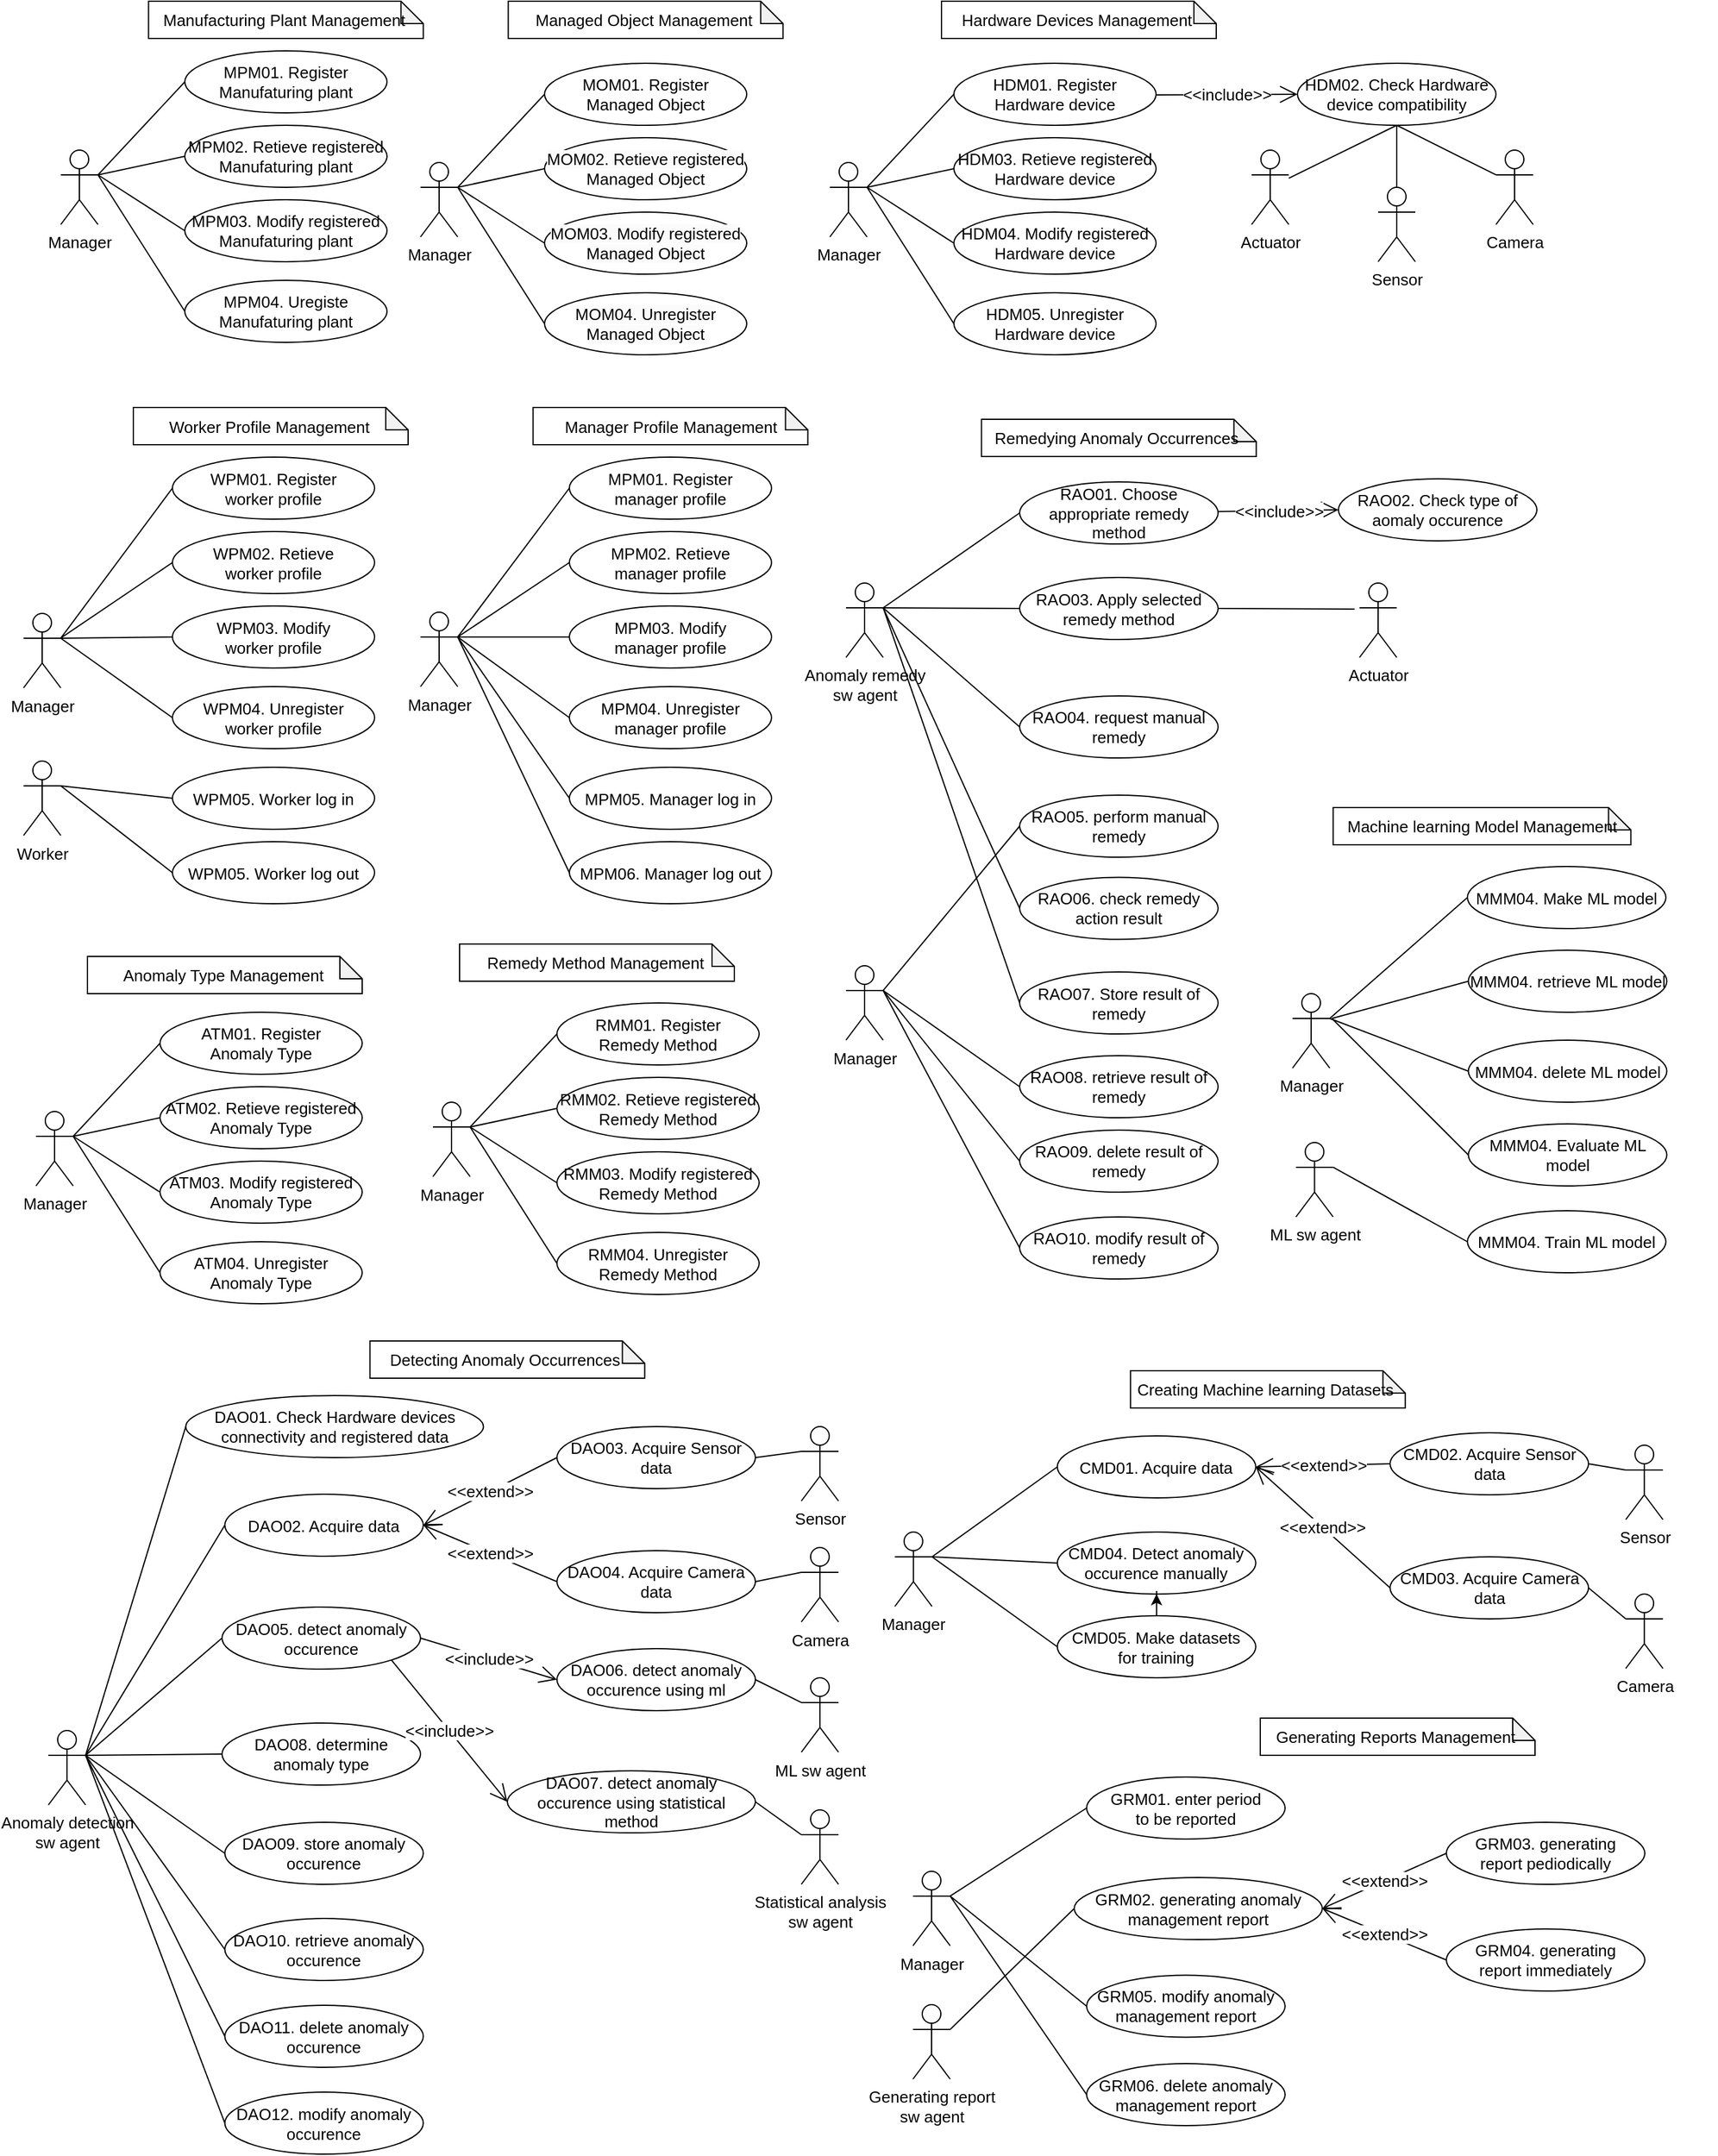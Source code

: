<mxfile version="21.1.8" type="github">
  <diagram name="페이지-1" id="Hga_ohFz_0wG9BVyc5WL">
    <mxGraphModel dx="2927" dy="1046" grid="1" gridSize="10" guides="1" tooltips="1" connect="1" arrows="1" fold="1" page="1" pageScale="1" pageWidth="827" pageHeight="1169" math="0" shadow="0">
      <root>
        <mxCell id="0" />
        <mxCell id="1" parent="0" />
        <mxCell id="D8IrkzfoG79wKrbjq1Is-210" value="" style="group;fontSize=13;" vertex="1" connectable="0" parent="1">
          <mxGeometry x="-790" y="377.5" width="310" height="400" as="geometry" />
        </mxCell>
        <mxCell id="D8IrkzfoG79wKrbjq1Is-28" value="Manager" style="shape=umlActor;verticalLabelPosition=bottom;verticalAlign=top;html=1;outlineConnect=0;fontSize=13;" vertex="1" parent="D8IrkzfoG79wKrbjq1Is-210">
          <mxGeometry y="166" width="30" height="60" as="geometry" />
        </mxCell>
        <mxCell id="D8IrkzfoG79wKrbjq1Is-29" value="WPM01. Register &lt;br style=&quot;font-size: 13px;&quot;&gt;worker profile" style="ellipse;whiteSpace=wrap;html=1;fontSize=13;" vertex="1" parent="D8IrkzfoG79wKrbjq1Is-210">
          <mxGeometry x="120" y="40" width="163" height="50" as="geometry" />
        </mxCell>
        <mxCell id="D8IrkzfoG79wKrbjq1Is-30" value="WPM02. Retieve&lt;br style=&quot;border-color: var(--border-color); font-size: 13px;&quot;&gt;worker profile" style="ellipse;whiteSpace=wrap;html=1;fontSize=13;" vertex="1" parent="D8IrkzfoG79wKrbjq1Is-210">
          <mxGeometry x="120" y="100" width="163" height="50" as="geometry" />
        </mxCell>
        <mxCell id="D8IrkzfoG79wKrbjq1Is-31" value="WPM03. Modify&lt;br style=&quot;border-color: var(--border-color); font-size: 13px;&quot;&gt;worker profile" style="ellipse;whiteSpace=wrap;html=1;fontSize=13;" vertex="1" parent="D8IrkzfoG79wKrbjq1Is-210">
          <mxGeometry x="120" y="160" width="163" height="50" as="geometry" />
        </mxCell>
        <mxCell id="D8IrkzfoG79wKrbjq1Is-32" value="WPM04. Unregister&lt;br style=&quot;border-color: var(--border-color); font-size: 13px;&quot;&gt;worker profile" style="ellipse;whiteSpace=wrap;html=1;fontSize=13;" vertex="1" parent="D8IrkzfoG79wKrbjq1Is-210">
          <mxGeometry x="120" y="225" width="163" height="50" as="geometry" />
        </mxCell>
        <mxCell id="D8IrkzfoG79wKrbjq1Is-33" value="" style="endArrow=none;html=1;rounded=0;exitX=1;exitY=0.333;exitDx=0;exitDy=0;exitPerimeter=0;entryX=0;entryY=0.5;entryDx=0;entryDy=0;fontSize=13;" edge="1" parent="D8IrkzfoG79wKrbjq1Is-210" source="D8IrkzfoG79wKrbjq1Is-28" target="D8IrkzfoG79wKrbjq1Is-29">
          <mxGeometry width="50" height="50" relative="1" as="geometry">
            <mxPoint x="280" y="300" as="sourcePoint" />
            <mxPoint x="330" y="250" as="targetPoint" />
          </mxGeometry>
        </mxCell>
        <mxCell id="D8IrkzfoG79wKrbjq1Is-34" value="" style="endArrow=none;html=1;rounded=0;entryX=0;entryY=0.5;entryDx=0;entryDy=0;fontSize=13;" edge="1" parent="D8IrkzfoG79wKrbjq1Is-210" source="D8IrkzfoG79wKrbjq1Is-28" target="D8IrkzfoG79wKrbjq1Is-30">
          <mxGeometry width="50" height="50" relative="1" as="geometry">
            <mxPoint x="40" y="200" as="sourcePoint" />
            <mxPoint x="130" y="75" as="targetPoint" />
          </mxGeometry>
        </mxCell>
        <mxCell id="D8IrkzfoG79wKrbjq1Is-35" value="" style="endArrow=none;html=1;rounded=0;entryX=0;entryY=0.5;entryDx=0;entryDy=0;exitX=1;exitY=0.333;exitDx=0;exitDy=0;exitPerimeter=0;fontSize=13;" edge="1" parent="D8IrkzfoG79wKrbjq1Is-210" source="D8IrkzfoG79wKrbjq1Is-28" target="D8IrkzfoG79wKrbjq1Is-31">
          <mxGeometry width="50" height="50" relative="1" as="geometry">
            <mxPoint x="40" y="190" as="sourcePoint" />
            <mxPoint x="130" y="135" as="targetPoint" />
          </mxGeometry>
        </mxCell>
        <mxCell id="D8IrkzfoG79wKrbjq1Is-36" value="" style="endArrow=none;html=1;rounded=0;entryX=0;entryY=0.5;entryDx=0;entryDy=0;exitX=1;exitY=0.333;exitDx=0;exitDy=0;exitPerimeter=0;fontSize=13;" edge="1" parent="D8IrkzfoG79wKrbjq1Is-210" source="D8IrkzfoG79wKrbjq1Is-28" target="D8IrkzfoG79wKrbjq1Is-32">
          <mxGeometry width="50" height="50" relative="1" as="geometry">
            <mxPoint x="40" y="200" as="sourcePoint" />
            <mxPoint x="130" y="195" as="targetPoint" />
          </mxGeometry>
        </mxCell>
        <mxCell id="D8IrkzfoG79wKrbjq1Is-37" value="WPM05. Worker log in" style="ellipse;whiteSpace=wrap;html=1;fontSize=13;" vertex="1" parent="D8IrkzfoG79wKrbjq1Is-210">
          <mxGeometry x="120" y="290" width="163" height="50" as="geometry" />
        </mxCell>
        <mxCell id="D8IrkzfoG79wKrbjq1Is-38" value="WPM05. Worker log out" style="ellipse;whiteSpace=wrap;html=1;fontSize=13;" vertex="1" parent="D8IrkzfoG79wKrbjq1Is-210">
          <mxGeometry x="120" y="350" width="163" height="50" as="geometry" />
        </mxCell>
        <mxCell id="D8IrkzfoG79wKrbjq1Is-39" value="" style="endArrow=none;html=1;rounded=0;entryX=0;entryY=0.5;entryDx=0;entryDy=0;exitX=1;exitY=0.333;exitDx=0;exitDy=0;exitPerimeter=0;fontSize=13;" edge="1" parent="D8IrkzfoG79wKrbjq1Is-210" source="D8IrkzfoG79wKrbjq1Is-114" target="D8IrkzfoG79wKrbjq1Is-37">
          <mxGeometry width="50" height="50" relative="1" as="geometry">
            <mxPoint x="40" y="200" as="sourcePoint" />
            <mxPoint x="370" y="360" as="targetPoint" />
          </mxGeometry>
        </mxCell>
        <mxCell id="D8IrkzfoG79wKrbjq1Is-40" value="" style="endArrow=none;html=1;rounded=0;entryX=0;entryY=0.5;entryDx=0;entryDy=0;exitX=1;exitY=0.333;exitDx=0;exitDy=0;exitPerimeter=0;fontSize=13;" edge="1" parent="D8IrkzfoG79wKrbjq1Is-210" source="D8IrkzfoG79wKrbjq1Is-114" target="D8IrkzfoG79wKrbjq1Is-38">
          <mxGeometry width="50" height="50" relative="1" as="geometry">
            <mxPoint x="40" y="190" as="sourcePoint" />
            <mxPoint x="370" y="360" as="targetPoint" />
          </mxGeometry>
        </mxCell>
        <mxCell id="D8IrkzfoG79wKrbjq1Is-103" value="Worker Profile Management&amp;nbsp;" style="shape=note;whiteSpace=wrap;html=1;backgroundOutline=1;darkOpacity=0.05;size=18;fontSize=13;" vertex="1" parent="D8IrkzfoG79wKrbjq1Is-210">
          <mxGeometry x="88.5" width="221.5" height="30" as="geometry" />
        </mxCell>
        <mxCell id="D8IrkzfoG79wKrbjq1Is-114" value="Worker" style="shape=umlActor;verticalLabelPosition=bottom;verticalAlign=top;html=1;outlineConnect=0;fontSize=13;" vertex="1" parent="D8IrkzfoG79wKrbjq1Is-210">
          <mxGeometry y="285" width="30" height="60" as="geometry" />
        </mxCell>
        <mxCell id="D8IrkzfoG79wKrbjq1Is-211" value="" style="group;fontSize=13;" vertex="1" connectable="0" parent="1">
          <mxGeometry x="-470" y="377.5" width="312.25" height="400" as="geometry" />
        </mxCell>
        <mxCell id="D8IrkzfoG79wKrbjq1Is-41" value="Manager" style="shape=umlActor;verticalLabelPosition=bottom;verticalAlign=top;html=1;outlineConnect=0;fontSize=13;" vertex="1" parent="D8IrkzfoG79wKrbjq1Is-211">
          <mxGeometry y="165" width="30" height="60" as="geometry" />
        </mxCell>
        <mxCell id="D8IrkzfoG79wKrbjq1Is-42" value="MPM01. Register &lt;br style=&quot;font-size: 13px;&quot;&gt;manager profile" style="ellipse;whiteSpace=wrap;html=1;fontSize=13;" vertex="1" parent="D8IrkzfoG79wKrbjq1Is-211">
          <mxGeometry x="120" y="40" width="163" height="50" as="geometry" />
        </mxCell>
        <mxCell id="D8IrkzfoG79wKrbjq1Is-43" value="MPM02. Retieve&lt;br style=&quot;border-color: var(--border-color); font-size: 13px;&quot;&gt;manager profile" style="ellipse;whiteSpace=wrap;html=1;fontSize=13;" vertex="1" parent="D8IrkzfoG79wKrbjq1Is-211">
          <mxGeometry x="120" y="100" width="163" height="50" as="geometry" />
        </mxCell>
        <mxCell id="D8IrkzfoG79wKrbjq1Is-44" value="MPM03. Modify&lt;br style=&quot;border-color: var(--border-color); font-size: 13px;&quot;&gt;manager profile" style="ellipse;whiteSpace=wrap;html=1;fontSize=13;" vertex="1" parent="D8IrkzfoG79wKrbjq1Is-211">
          <mxGeometry x="120" y="160" width="163" height="50" as="geometry" />
        </mxCell>
        <mxCell id="D8IrkzfoG79wKrbjq1Is-45" value="MPM04. Unregister&lt;br style=&quot;border-color: var(--border-color); font-size: 13px;&quot;&gt;manager profile" style="ellipse;whiteSpace=wrap;html=1;fontSize=13;" vertex="1" parent="D8IrkzfoG79wKrbjq1Is-211">
          <mxGeometry x="120" y="225" width="163" height="50" as="geometry" />
        </mxCell>
        <mxCell id="D8IrkzfoG79wKrbjq1Is-46" value="" style="endArrow=none;html=1;rounded=0;exitX=1;exitY=0.333;exitDx=0;exitDy=0;exitPerimeter=0;entryX=0;entryY=0.5;entryDx=0;entryDy=0;fontSize=13;" edge="1" parent="D8IrkzfoG79wKrbjq1Is-211" source="D8IrkzfoG79wKrbjq1Is-41" target="D8IrkzfoG79wKrbjq1Is-42">
          <mxGeometry width="50" height="50" relative="1" as="geometry">
            <mxPoint x="280" y="300" as="sourcePoint" />
            <mxPoint x="330" y="250" as="targetPoint" />
          </mxGeometry>
        </mxCell>
        <mxCell id="D8IrkzfoG79wKrbjq1Is-47" value="" style="endArrow=none;html=1;rounded=0;entryX=0;entryY=0.5;entryDx=0;entryDy=0;fontSize=13;" edge="1" parent="D8IrkzfoG79wKrbjq1Is-211" source="D8IrkzfoG79wKrbjq1Is-41" target="D8IrkzfoG79wKrbjq1Is-43">
          <mxGeometry width="50" height="50" relative="1" as="geometry">
            <mxPoint x="40" y="200" as="sourcePoint" />
            <mxPoint x="130" y="75" as="targetPoint" />
          </mxGeometry>
        </mxCell>
        <mxCell id="D8IrkzfoG79wKrbjq1Is-48" value="" style="endArrow=none;html=1;rounded=0;entryX=0;entryY=0.5;entryDx=0;entryDy=0;exitX=1;exitY=0.333;exitDx=0;exitDy=0;exitPerimeter=0;fontSize=13;" edge="1" parent="D8IrkzfoG79wKrbjq1Is-211" source="D8IrkzfoG79wKrbjq1Is-41" target="D8IrkzfoG79wKrbjq1Is-44">
          <mxGeometry width="50" height="50" relative="1" as="geometry">
            <mxPoint x="40" y="190" as="sourcePoint" />
            <mxPoint x="130" y="135" as="targetPoint" />
          </mxGeometry>
        </mxCell>
        <mxCell id="D8IrkzfoG79wKrbjq1Is-49" value="" style="endArrow=none;html=1;rounded=0;entryX=0;entryY=0.5;entryDx=0;entryDy=0;exitX=1;exitY=0.333;exitDx=0;exitDy=0;exitPerimeter=0;fontSize=13;" edge="1" parent="D8IrkzfoG79wKrbjq1Is-211" source="D8IrkzfoG79wKrbjq1Is-41" target="D8IrkzfoG79wKrbjq1Is-45">
          <mxGeometry width="50" height="50" relative="1" as="geometry">
            <mxPoint x="40" y="200" as="sourcePoint" />
            <mxPoint x="130" y="195" as="targetPoint" />
          </mxGeometry>
        </mxCell>
        <mxCell id="D8IrkzfoG79wKrbjq1Is-50" value="MPM05. Manager log in" style="ellipse;whiteSpace=wrap;html=1;fontSize=13;" vertex="1" parent="D8IrkzfoG79wKrbjq1Is-211">
          <mxGeometry x="120" y="290" width="163" height="50" as="geometry" />
        </mxCell>
        <mxCell id="D8IrkzfoG79wKrbjq1Is-51" value="MPM06. Manager log out" style="ellipse;whiteSpace=wrap;html=1;fontSize=13;" vertex="1" parent="D8IrkzfoG79wKrbjq1Is-211">
          <mxGeometry x="120" y="350" width="163" height="50" as="geometry" />
        </mxCell>
        <mxCell id="D8IrkzfoG79wKrbjq1Is-52" value="" style="endArrow=none;html=1;rounded=0;entryX=0;entryY=0.5;entryDx=0;entryDy=0;exitX=1;exitY=0.333;exitDx=0;exitDy=0;exitPerimeter=0;fontSize=13;" edge="1" parent="D8IrkzfoG79wKrbjq1Is-211" source="D8IrkzfoG79wKrbjq1Is-41" target="D8IrkzfoG79wKrbjq1Is-50">
          <mxGeometry width="50" height="50" relative="1" as="geometry">
            <mxPoint x="40" y="200" as="sourcePoint" />
            <mxPoint x="370" y="360" as="targetPoint" />
          </mxGeometry>
        </mxCell>
        <mxCell id="D8IrkzfoG79wKrbjq1Is-53" value="" style="endArrow=none;html=1;rounded=0;entryX=0;entryY=0.5;entryDx=0;entryDy=0;exitX=1;exitY=0.333;exitDx=0;exitDy=0;exitPerimeter=0;fontSize=13;" edge="1" parent="D8IrkzfoG79wKrbjq1Is-211" source="D8IrkzfoG79wKrbjq1Is-41" target="D8IrkzfoG79wKrbjq1Is-51">
          <mxGeometry width="50" height="50" relative="1" as="geometry">
            <mxPoint x="40" y="190" as="sourcePoint" />
            <mxPoint x="370" y="360" as="targetPoint" />
          </mxGeometry>
        </mxCell>
        <mxCell id="D8IrkzfoG79wKrbjq1Is-104" value="Manager Profile Management" style="shape=note;whiteSpace=wrap;html=1;backgroundOutline=1;darkOpacity=0.05;size=18;fontSize=13;" vertex="1" parent="D8IrkzfoG79wKrbjq1Is-211">
          <mxGeometry x="90.75" width="221.5" height="30" as="geometry" />
        </mxCell>
        <mxCell id="D8IrkzfoG79wKrbjq1Is-216" value="" style="group;fontSize=13;" vertex="1" connectable="0" parent="1">
          <mxGeometry x="-470" y="50" width="292.25" height="285" as="geometry" />
        </mxCell>
        <mxCell id="D8IrkzfoG79wKrbjq1Is-10" value="Manager" style="shape=umlActor;verticalLabelPosition=bottom;verticalAlign=top;html=1;outlineConnect=0;fontSize=13;" vertex="1" parent="D8IrkzfoG79wKrbjq1Is-216">
          <mxGeometry y="130" width="30" height="60" as="geometry" />
        </mxCell>
        <mxCell id="D8IrkzfoG79wKrbjq1Is-11" value="MOM01. Register &lt;br style=&quot;font-size: 13px;&quot;&gt;Managed Object" style="ellipse;whiteSpace=wrap;html=1;fontSize=13;" vertex="1" parent="D8IrkzfoG79wKrbjq1Is-216">
          <mxGeometry x="100" y="50" width="163" height="50" as="geometry" />
        </mxCell>
        <mxCell id="D8IrkzfoG79wKrbjq1Is-12" value="&lt;span style=&quot;color: rgb(0, 0, 0); font-family: Helvetica; font-size: 13px; font-style: normal; font-variant-ligatures: normal; font-variant-caps: normal; font-weight: 400; letter-spacing: normal; orphans: 2; text-align: center; text-indent: 0px; text-transform: none; widows: 2; word-spacing: 0px; -webkit-text-stroke-width: 0px; background-color: rgb(251, 251, 251); text-decoration-thickness: initial; text-decoration-style: initial; text-decoration-color: initial; float: none; display: inline !important;&quot;&gt;MOM02. Retieve registered Managed Object&lt;/span&gt;" style="ellipse;whiteSpace=wrap;html=1;fontSize=13;" vertex="1" parent="D8IrkzfoG79wKrbjq1Is-216">
          <mxGeometry x="100" y="110" width="163" height="50" as="geometry" />
        </mxCell>
        <mxCell id="D8IrkzfoG79wKrbjq1Is-13" value="&lt;span style=&quot;color: rgb(0, 0, 0); font-family: Helvetica; font-size: 13px; font-style: normal; font-variant-ligatures: normal; font-variant-caps: normal; font-weight: 400; letter-spacing: normal; orphans: 2; text-align: center; text-indent: 0px; text-transform: none; widows: 2; word-spacing: 0px; -webkit-text-stroke-width: 0px; background-color: rgb(251, 251, 251); text-decoration-thickness: initial; text-decoration-style: initial; text-decoration-color: initial; float: none; display: inline !important;&quot;&gt;MOM03. Modify registered Managed Object&lt;/span&gt;" style="ellipse;whiteSpace=wrap;html=1;fontSize=13;" vertex="1" parent="D8IrkzfoG79wKrbjq1Is-216">
          <mxGeometry x="100" y="170" width="163" height="50" as="geometry" />
        </mxCell>
        <mxCell id="D8IrkzfoG79wKrbjq1Is-14" value="&lt;span style=&quot;color: rgb(0, 0, 0); font-family: Helvetica; font-size: 13px; font-style: normal; font-variant-ligatures: normal; font-variant-caps: normal; font-weight: 400; letter-spacing: normal; orphans: 2; text-align: center; text-indent: 0px; text-transform: none; widows: 2; word-spacing: 0px; -webkit-text-stroke-width: 0px; background-color: rgb(251, 251, 251); text-decoration-thickness: initial; text-decoration-style: initial; text-decoration-color: initial; float: none; display: inline !important;&quot;&gt;MOM04. Unregister &lt;br style=&quot;font-size: 13px;&quot;&gt;Managed Object&lt;/span&gt;" style="ellipse;whiteSpace=wrap;html=1;fontSize=13;" vertex="1" parent="D8IrkzfoG79wKrbjq1Is-216">
          <mxGeometry x="100" y="235" width="163" height="50" as="geometry" />
        </mxCell>
        <mxCell id="D8IrkzfoG79wKrbjq1Is-15" value="" style="endArrow=none;html=1;rounded=0;exitX=1;exitY=0.333;exitDx=0;exitDy=0;exitPerimeter=0;entryX=0;entryY=0.5;entryDx=0;entryDy=0;fontSize=13;" edge="1" parent="D8IrkzfoG79wKrbjq1Is-216" source="D8IrkzfoG79wKrbjq1Is-10" target="D8IrkzfoG79wKrbjq1Is-11">
          <mxGeometry width="50" height="50" relative="1" as="geometry">
            <mxPoint x="260" y="310" as="sourcePoint" />
            <mxPoint x="310" y="260" as="targetPoint" />
          </mxGeometry>
        </mxCell>
        <mxCell id="D8IrkzfoG79wKrbjq1Is-16" value="" style="endArrow=none;html=1;rounded=0;entryX=0;entryY=0.5;entryDx=0;entryDy=0;fontSize=13;" edge="1" parent="D8IrkzfoG79wKrbjq1Is-216" target="D8IrkzfoG79wKrbjq1Is-12">
          <mxGeometry width="50" height="50" relative="1" as="geometry">
            <mxPoint x="30" y="150" as="sourcePoint" />
            <mxPoint x="110" y="85" as="targetPoint" />
          </mxGeometry>
        </mxCell>
        <mxCell id="D8IrkzfoG79wKrbjq1Is-17" value="" style="endArrow=none;html=1;rounded=0;entryX=0;entryY=0.5;entryDx=0;entryDy=0;fontSize=13;" edge="1" parent="D8IrkzfoG79wKrbjq1Is-216" target="D8IrkzfoG79wKrbjq1Is-13">
          <mxGeometry width="50" height="50" relative="1" as="geometry">
            <mxPoint x="30" y="150" as="sourcePoint" />
            <mxPoint x="110" y="145" as="targetPoint" />
          </mxGeometry>
        </mxCell>
        <mxCell id="D8IrkzfoG79wKrbjq1Is-18" value="" style="endArrow=none;html=1;rounded=0;entryX=0;entryY=0.5;entryDx=0;entryDy=0;fontSize=13;" edge="1" parent="D8IrkzfoG79wKrbjq1Is-216" target="D8IrkzfoG79wKrbjq1Is-14">
          <mxGeometry width="50" height="50" relative="1" as="geometry">
            <mxPoint x="30" y="150" as="sourcePoint" />
            <mxPoint x="110" y="205" as="targetPoint" />
          </mxGeometry>
        </mxCell>
        <mxCell id="D8IrkzfoG79wKrbjq1Is-101" value="Managed Object Management&amp;nbsp;" style="shape=note;whiteSpace=wrap;html=1;backgroundOutline=1;darkOpacity=0.05;size=18;fontSize=13;" vertex="1" parent="D8IrkzfoG79wKrbjq1Is-216">
          <mxGeometry x="70.75" width="221.5" height="30" as="geometry" />
        </mxCell>
        <mxCell id="D8IrkzfoG79wKrbjq1Is-217" value="" style="group;fontSize=13;" vertex="1" connectable="0" parent="1">
          <mxGeometry x="-760" y="50" width="292.25" height="275" as="geometry" />
        </mxCell>
        <mxCell id="D8IrkzfoG79wKrbjq1Is-1" value="Manager" style="shape=umlActor;verticalLabelPosition=bottom;verticalAlign=top;html=1;outlineConnect=0;fontSize=13;" vertex="1" parent="D8IrkzfoG79wKrbjq1Is-217">
          <mxGeometry y="120" width="30" height="60" as="geometry" />
        </mxCell>
        <mxCell id="D8IrkzfoG79wKrbjq1Is-2" value="MPM01. Register Manufaturing plant" style="ellipse;whiteSpace=wrap;html=1;fontSize=13;" vertex="1" parent="D8IrkzfoG79wKrbjq1Is-217">
          <mxGeometry x="100" y="40" width="163" height="50" as="geometry" />
        </mxCell>
        <mxCell id="D8IrkzfoG79wKrbjq1Is-3" value="MPM02. Retieve registered Manufaturing plant" style="ellipse;whiteSpace=wrap;html=1;fontSize=13;" vertex="1" parent="D8IrkzfoG79wKrbjq1Is-217">
          <mxGeometry x="100" y="100" width="163" height="50" as="geometry" />
        </mxCell>
        <mxCell id="D8IrkzfoG79wKrbjq1Is-4" value="MPM03. Modify registered Manufaturing plant" style="ellipse;whiteSpace=wrap;html=1;fontSize=13;" vertex="1" parent="D8IrkzfoG79wKrbjq1Is-217">
          <mxGeometry x="100" y="160" width="163" height="50" as="geometry" />
        </mxCell>
        <mxCell id="D8IrkzfoG79wKrbjq1Is-5" value="MPM04. Uregiste Manufaturing plant" style="ellipse;whiteSpace=wrap;html=1;fontSize=13;" vertex="1" parent="D8IrkzfoG79wKrbjq1Is-217">
          <mxGeometry x="100" y="225" width="163" height="50" as="geometry" />
        </mxCell>
        <mxCell id="D8IrkzfoG79wKrbjq1Is-6" value="" style="endArrow=none;html=1;rounded=0;exitX=1;exitY=0.333;exitDx=0;exitDy=0;exitPerimeter=0;entryX=0;entryY=0.5;entryDx=0;entryDy=0;fontSize=13;" edge="1" parent="D8IrkzfoG79wKrbjq1Is-217" source="D8IrkzfoG79wKrbjq1Is-1" target="D8IrkzfoG79wKrbjq1Is-2">
          <mxGeometry width="50" height="50" relative="1" as="geometry">
            <mxPoint x="260" y="300" as="sourcePoint" />
            <mxPoint x="310" y="250" as="targetPoint" />
          </mxGeometry>
        </mxCell>
        <mxCell id="D8IrkzfoG79wKrbjq1Is-7" value="" style="endArrow=none;html=1;rounded=0;entryX=0;entryY=0.5;entryDx=0;entryDy=0;fontSize=13;" edge="1" parent="D8IrkzfoG79wKrbjq1Is-217" target="D8IrkzfoG79wKrbjq1Is-3">
          <mxGeometry width="50" height="50" relative="1" as="geometry">
            <mxPoint x="30" y="140" as="sourcePoint" />
            <mxPoint x="110" y="75" as="targetPoint" />
          </mxGeometry>
        </mxCell>
        <mxCell id="D8IrkzfoG79wKrbjq1Is-8" value="" style="endArrow=none;html=1;rounded=0;entryX=0;entryY=0.5;entryDx=0;entryDy=0;fontSize=13;" edge="1" parent="D8IrkzfoG79wKrbjq1Is-217" target="D8IrkzfoG79wKrbjq1Is-4">
          <mxGeometry width="50" height="50" relative="1" as="geometry">
            <mxPoint x="30" y="140" as="sourcePoint" />
            <mxPoint x="110" y="135" as="targetPoint" />
          </mxGeometry>
        </mxCell>
        <mxCell id="D8IrkzfoG79wKrbjq1Is-9" value="" style="endArrow=none;html=1;rounded=0;entryX=0;entryY=0.5;entryDx=0;entryDy=0;fontSize=13;" edge="1" parent="D8IrkzfoG79wKrbjq1Is-217" target="D8IrkzfoG79wKrbjq1Is-5">
          <mxGeometry width="50" height="50" relative="1" as="geometry">
            <mxPoint x="30" y="140" as="sourcePoint" />
            <mxPoint x="110" y="195" as="targetPoint" />
          </mxGeometry>
        </mxCell>
        <mxCell id="D8IrkzfoG79wKrbjq1Is-100" value="Manufacturing Plant Management&amp;nbsp;" style="shape=note;whiteSpace=wrap;html=1;backgroundOutline=1;darkOpacity=0.05;size=18;fontSize=13;" vertex="1" parent="D8IrkzfoG79wKrbjq1Is-217">
          <mxGeometry x="70.75" width="221.5" height="30" as="geometry" />
        </mxCell>
        <mxCell id="D8IrkzfoG79wKrbjq1Is-204" value="" style="group;fontSize=13;" vertex="1" connectable="0" parent="1">
          <mxGeometry x="-197" y="370" width="771.75" height="710" as="geometry" />
        </mxCell>
        <mxCell id="D8IrkzfoG79wKrbjq1Is-82" value="Anomaly remedy&lt;br style=&quot;font-size: 13px;&quot;&gt;sw agent" style="shape=umlActor;verticalLabelPosition=bottom;verticalAlign=top;html=1;outlineConnect=0;fontSize=13;" vertex="1" parent="D8IrkzfoG79wKrbjq1Is-204">
          <mxGeometry x="70" y="149" width="30" height="60" as="geometry" />
        </mxCell>
        <mxCell id="D8IrkzfoG79wKrbjq1Is-83" value="RAO02.&amp;nbsp;Check type of aomaly occurence" style="ellipse;whiteSpace=wrap;html=1;fontSize=13;" vertex="1" parent="D8IrkzfoG79wKrbjq1Is-204">
          <mxGeometry x="467" y="65" width="160" height="50" as="geometry" />
        </mxCell>
        <mxCell id="D8IrkzfoG79wKrbjq1Is-84" value="RAO01.&amp;nbsp;Choose appropriate remedy method" style="ellipse;whiteSpace=wrap;html=1;fontSize=13;" vertex="1" parent="D8IrkzfoG79wKrbjq1Is-204">
          <mxGeometry x="210" y="67.5" width="160" height="50" as="geometry" />
        </mxCell>
        <mxCell id="D8IrkzfoG79wKrbjq1Is-85" value="RAO03. Apply selected remedy method" style="ellipse;whiteSpace=wrap;html=1;fontSize=13;" vertex="1" parent="D8IrkzfoG79wKrbjq1Is-204">
          <mxGeometry x="210" y="144.5" width="160" height="50" as="geometry" />
        </mxCell>
        <mxCell id="D8IrkzfoG79wKrbjq1Is-87" value="" style="endArrow=none;html=1;rounded=0;entryX=0;entryY=0.5;entryDx=0;entryDy=0;exitX=1;exitY=0.333;exitDx=0;exitDy=0;exitPerimeter=0;fontSize=13;" edge="1" parent="D8IrkzfoG79wKrbjq1Is-204" source="D8IrkzfoG79wKrbjq1Is-82" target="D8IrkzfoG79wKrbjq1Is-84">
          <mxGeometry width="50" height="50" relative="1" as="geometry">
            <mxPoint x="50" y="100" as="sourcePoint" />
            <mxPoint x="190" y="-25" as="targetPoint" />
          </mxGeometry>
        </mxCell>
        <mxCell id="D8IrkzfoG79wKrbjq1Is-88" value="" style="endArrow=none;html=1;rounded=0;entryX=0;entryY=0.5;entryDx=0;entryDy=0;exitX=1;exitY=0.333;exitDx=0;exitDy=0;exitPerimeter=0;fontSize=13;" edge="1" parent="D8IrkzfoG79wKrbjq1Is-204" target="D8IrkzfoG79wKrbjq1Is-85" source="D8IrkzfoG79wKrbjq1Is-82">
          <mxGeometry width="50" height="50" relative="1" as="geometry">
            <mxPoint x="40" y="90" as="sourcePoint" />
            <mxPoint x="190" y="45" as="targetPoint" />
          </mxGeometry>
        </mxCell>
        <mxCell id="D8IrkzfoG79wKrbjq1Is-89" value="" style="endArrow=none;html=1;rounded=0;entryX=0;entryY=0.5;entryDx=0;entryDy=0;exitX=1;exitY=0.333;exitDx=0;exitDy=0;exitPerimeter=0;fontSize=13;" edge="1" parent="D8IrkzfoG79wKrbjq1Is-204" source="D8IrkzfoG79wKrbjq1Is-82" target="D8IrkzfoG79wKrbjq1Is-138">
          <mxGeometry width="50" height="50" relative="1" as="geometry">
            <mxPoint x="40" y="100" as="sourcePoint" />
            <mxPoint x="210" y="565" as="targetPoint" />
          </mxGeometry>
        </mxCell>
        <mxCell id="D8IrkzfoG79wKrbjq1Is-90" value="Manager" style="shape=umlActor;verticalLabelPosition=bottom;verticalAlign=top;html=1;outlineConnect=0;fontSize=13;" vertex="1" parent="D8IrkzfoG79wKrbjq1Is-204">
          <mxGeometry x="70" y="457.5" width="30" height="60" as="geometry" />
        </mxCell>
        <mxCell id="D8IrkzfoG79wKrbjq1Is-93" value="RAO07. Store result of remedy" style="ellipse;whiteSpace=wrap;html=1;fontSize=13;" vertex="1" parent="D8IrkzfoG79wKrbjq1Is-204">
          <mxGeometry x="210" y="462.5" width="160" height="50" as="geometry" />
        </mxCell>
        <mxCell id="D8IrkzfoG79wKrbjq1Is-94" value="" style="endArrow=none;html=1;rounded=0;entryX=0;entryY=0.5;entryDx=0;entryDy=0;exitX=1;exitY=0.333;exitDx=0;exitDy=0;exitPerimeter=0;fontSize=13;" edge="1" parent="D8IrkzfoG79wKrbjq1Is-204" target="D8IrkzfoG79wKrbjq1Is-93" source="D8IrkzfoG79wKrbjq1Is-82">
          <mxGeometry width="50" height="50" relative="1" as="geometry">
            <mxPoint x="40" y="90" as="sourcePoint" />
            <mxPoint x="190" y="195" as="targetPoint" />
          </mxGeometry>
        </mxCell>
        <mxCell id="D8IrkzfoG79wKrbjq1Is-108" value="Remedying Anomaly Occurrences&amp;nbsp;" style="shape=note;whiteSpace=wrap;html=1;backgroundOutline=1;darkOpacity=0.05;size=18;fontSize=13;" vertex="1" parent="D8IrkzfoG79wKrbjq1Is-204">
          <mxGeometry x="179.25" y="17" width="221.5" height="30" as="geometry" />
        </mxCell>
        <mxCell id="D8IrkzfoG79wKrbjq1Is-136" value="Actuator" style="shape=umlActor;verticalLabelPosition=bottom;verticalAlign=top;html=1;outlineConnect=0;fontSize=13;" vertex="1" parent="D8IrkzfoG79wKrbjq1Is-204">
          <mxGeometry x="484" y="149" width="30" height="60" as="geometry" />
        </mxCell>
        <mxCell id="D8IrkzfoG79wKrbjq1Is-137" value="" style="endArrow=none;html=1;rounded=0;entryX=1;entryY=0.5;entryDx=0;entryDy=0;fontSize=13;" edge="1" parent="D8IrkzfoG79wKrbjq1Is-204" target="D8IrkzfoG79wKrbjq1Is-85">
          <mxGeometry width="50" height="50" relative="1" as="geometry">
            <mxPoint x="480" y="170" as="sourcePoint" />
            <mxPoint x="220" y="180" as="targetPoint" />
          </mxGeometry>
        </mxCell>
        <mxCell id="D8IrkzfoG79wKrbjq1Is-138" value="RAO04. request manual remedy" style="ellipse;whiteSpace=wrap;html=1;fontSize=13;" vertex="1" parent="D8IrkzfoG79wKrbjq1Is-204">
          <mxGeometry x="210" y="240" width="160" height="50" as="geometry" />
        </mxCell>
        <mxCell id="D8IrkzfoG79wKrbjq1Is-139" value="RAO05. perform manual remedy" style="ellipse;whiteSpace=wrap;html=1;fontSize=13;" vertex="1" parent="D8IrkzfoG79wKrbjq1Is-204">
          <mxGeometry x="210" y="320" width="160" height="50" as="geometry" />
        </mxCell>
        <mxCell id="D8IrkzfoG79wKrbjq1Is-140" value="RAO06. check remedy &lt;br style=&quot;font-size: 13px;&quot;&gt;action result" style="ellipse;whiteSpace=wrap;html=1;fontSize=13;" vertex="1" parent="D8IrkzfoG79wKrbjq1Is-204">
          <mxGeometry x="210" y="386.25" width="160" height="50" as="geometry" />
        </mxCell>
        <mxCell id="D8IrkzfoG79wKrbjq1Is-141" value="" style="endArrow=none;html=1;rounded=0;entryX=0;entryY=0.5;entryDx=0;entryDy=0;exitX=1;exitY=0.333;exitDx=0;exitDy=0;exitPerimeter=0;fontSize=13;" edge="1" parent="D8IrkzfoG79wKrbjq1Is-204" target="D8IrkzfoG79wKrbjq1Is-140" source="D8IrkzfoG79wKrbjq1Is-82">
          <mxGeometry width="50" height="50" relative="1" as="geometry">
            <mxPoint x="40" y="165" as="sourcePoint" />
            <mxPoint x="220" y="498" as="targetPoint" />
          </mxGeometry>
        </mxCell>
        <mxCell id="D8IrkzfoG79wKrbjq1Is-142" value="" style="endArrow=none;html=1;rounded=0;entryX=0;entryY=0.5;entryDx=0;entryDy=0;exitX=1;exitY=0.333;exitDx=0;exitDy=0;exitPerimeter=0;fontSize=13;" edge="1" parent="D8IrkzfoG79wKrbjq1Is-204" source="D8IrkzfoG79wKrbjq1Is-90" target="D8IrkzfoG79wKrbjq1Is-139">
          <mxGeometry width="50" height="50" relative="1" as="geometry">
            <mxPoint x="50" y="100" as="sourcePoint" />
            <mxPoint x="220" y="575" as="targetPoint" />
          </mxGeometry>
        </mxCell>
        <mxCell id="D8IrkzfoG79wKrbjq1Is-143" value="RAO08. retrieve result of remedy" style="ellipse;whiteSpace=wrap;html=1;fontSize=13;" vertex="1" parent="D8IrkzfoG79wKrbjq1Is-204">
          <mxGeometry x="210" y="530" width="160" height="50" as="geometry" />
        </mxCell>
        <mxCell id="D8IrkzfoG79wKrbjq1Is-144" value="RAO09. delete result of remedy" style="ellipse;whiteSpace=wrap;html=1;fontSize=13;" vertex="1" parent="D8IrkzfoG79wKrbjq1Is-204">
          <mxGeometry x="210" y="590" width="160" height="50" as="geometry" />
        </mxCell>
        <mxCell id="D8IrkzfoG79wKrbjq1Is-145" value="RAO10. modify result of remedy" style="ellipse;whiteSpace=wrap;html=1;fontSize=13;" vertex="1" parent="D8IrkzfoG79wKrbjq1Is-204">
          <mxGeometry x="210" y="660" width="160" height="50" as="geometry" />
        </mxCell>
        <mxCell id="D8IrkzfoG79wKrbjq1Is-146" value="" style="endArrow=none;html=1;rounded=0;entryX=0;entryY=0.5;entryDx=0;entryDy=0;exitX=1;exitY=0.333;exitDx=0;exitDy=0;exitPerimeter=0;fontSize=13;" edge="1" parent="D8IrkzfoG79wKrbjq1Is-204" source="D8IrkzfoG79wKrbjq1Is-90" target="D8IrkzfoG79wKrbjq1Is-143">
          <mxGeometry width="50" height="50" relative="1" as="geometry">
            <mxPoint x="50" y="100" as="sourcePoint" />
            <mxPoint x="220" y="498" as="targetPoint" />
          </mxGeometry>
        </mxCell>
        <mxCell id="D8IrkzfoG79wKrbjq1Is-147" value="" style="endArrow=none;html=1;rounded=0;entryX=0;entryY=0.5;entryDx=0;entryDy=0;exitX=1;exitY=0.333;exitDx=0;exitDy=0;exitPerimeter=0;fontSize=13;" edge="1" parent="D8IrkzfoG79wKrbjq1Is-204" source="D8IrkzfoG79wKrbjq1Is-90" target="D8IrkzfoG79wKrbjq1Is-144">
          <mxGeometry width="50" height="50" relative="1" as="geometry">
            <mxPoint x="50" y="356" as="sourcePoint" />
            <mxPoint x="220" y="565" as="targetPoint" />
          </mxGeometry>
        </mxCell>
        <mxCell id="D8IrkzfoG79wKrbjq1Is-148" value="" style="endArrow=none;html=1;rounded=0;entryX=0;entryY=0.5;entryDx=0;entryDy=0;fontSize=13;exitX=1;exitY=0.333;exitDx=0;exitDy=0;exitPerimeter=0;" edge="1" parent="D8IrkzfoG79wKrbjq1Is-204" target="D8IrkzfoG79wKrbjq1Is-145" source="D8IrkzfoG79wKrbjq1Is-90">
          <mxGeometry width="50" height="50" relative="1" as="geometry">
            <mxPoint x="30" y="465" as="sourcePoint" />
            <mxPoint x="220" y="625" as="targetPoint" />
          </mxGeometry>
        </mxCell>
        <mxCell id="D8IrkzfoG79wKrbjq1Is-166" value="&amp;lt;&amp;lt;include&amp;gt;&amp;gt;" style="endArrow=none;endSize=16;endFill=0;html=1;rounded=0;exitX=0;exitY=0.5;exitDx=0;exitDy=0;startArrow=open;startFill=0;startSize=12;fontSize=13;" edge="1" parent="D8IrkzfoG79wKrbjq1Is-204" source="D8IrkzfoG79wKrbjq1Is-83" target="D8IrkzfoG79wKrbjq1Is-84">
          <mxGeometry width="160" relative="1" as="geometry">
            <mxPoint x="484" y="94.5" as="sourcePoint" />
            <mxPoint x="374" y="94.5" as="targetPoint" />
          </mxGeometry>
        </mxCell>
        <mxCell id="D8IrkzfoG79wKrbjq1Is-207" value="" style="group;fontSize=13;" vertex="1" connectable="0" parent="D8IrkzfoG79wKrbjq1Is-204">
          <mxGeometry x="430" y="310" width="341.75" height="395" as="geometry" />
        </mxCell>
        <mxCell id="D8IrkzfoG79wKrbjq1Is-171" value="ML sw agent" style="shape=umlActor;verticalLabelPosition=bottom;verticalAlign=top;html=1;outlineConnect=0;fontSize=13;" vertex="1" parent="D8IrkzfoG79wKrbjq1Is-207">
          <mxGeometry x="2.75" y="290" width="30" height="60" as="geometry" />
        </mxCell>
        <mxCell id="D8IrkzfoG79wKrbjq1Is-186" value="MMM04. Train ML model" style="ellipse;whiteSpace=wrap;html=1;fontSize=13;" vertex="1" parent="D8IrkzfoG79wKrbjq1Is-207">
          <mxGeometry x="141" y="345" width="160" height="50" as="geometry" />
        </mxCell>
        <mxCell id="D8IrkzfoG79wKrbjq1Is-187" value="MMM04. retrieve ML model" style="ellipse;whiteSpace=wrap;html=1;fontSize=13;" vertex="1" parent="D8IrkzfoG79wKrbjq1Is-207">
          <mxGeometry x="141.75" y="135" width="160" height="50" as="geometry" />
        </mxCell>
        <mxCell id="D8IrkzfoG79wKrbjq1Is-188" value="MMM04. delete ML model" style="ellipse;whiteSpace=wrap;html=1;fontSize=13;" vertex="1" parent="D8IrkzfoG79wKrbjq1Is-207">
          <mxGeometry x="141.75" y="207.5" width="160" height="50" as="geometry" />
        </mxCell>
        <mxCell id="D8IrkzfoG79wKrbjq1Is-189" value="MMM04. Make ML model" style="ellipse;whiteSpace=wrap;html=1;fontSize=13;" vertex="1" parent="D8IrkzfoG79wKrbjq1Is-207">
          <mxGeometry x="141" y="67.5" width="160" height="50" as="geometry" />
        </mxCell>
        <mxCell id="D8IrkzfoG79wKrbjq1Is-190" value="MMM04. Evaluate ML model" style="ellipse;whiteSpace=wrap;html=1;fontSize=13;" vertex="1" parent="D8IrkzfoG79wKrbjq1Is-207">
          <mxGeometry x="141.75" y="275" width="160" height="50" as="geometry" />
        </mxCell>
        <mxCell id="D8IrkzfoG79wKrbjq1Is-195" value="Manager" style="shape=umlActor;verticalLabelPosition=bottom;verticalAlign=top;html=1;outlineConnect=0;fontSize=13;" vertex="1" parent="D8IrkzfoG79wKrbjq1Is-207">
          <mxGeometry y="170" width="30" height="60" as="geometry" />
        </mxCell>
        <mxCell id="D8IrkzfoG79wKrbjq1Is-197" value="Machine learning Model Management" style="shape=note;whiteSpace=wrap;html=1;backgroundOutline=1;darkOpacity=0.05;size=18;fontSize=13;" vertex="1" parent="D8IrkzfoG79wKrbjq1Is-207">
          <mxGeometry x="32.75" y="20" width="240" height="30" as="geometry" />
        </mxCell>
        <mxCell id="D8IrkzfoG79wKrbjq1Is-199" value="" style="endArrow=none;html=1;rounded=0;exitX=1;exitY=0.333;exitDx=0;exitDy=0;exitPerimeter=0;entryX=0;entryY=0.5;entryDx=0;entryDy=0;fontSize=13;" edge="1" parent="D8IrkzfoG79wKrbjq1Is-207" source="D8IrkzfoG79wKrbjq1Is-195" target="D8IrkzfoG79wKrbjq1Is-189">
          <mxGeometry width="50" height="50" relative="1" as="geometry">
            <mxPoint x="-58.25" y="-160" as="sourcePoint" />
            <mxPoint x="42.75" y="-87" as="targetPoint" />
          </mxGeometry>
        </mxCell>
        <mxCell id="D8IrkzfoG79wKrbjq1Is-200" value="" style="endArrow=none;html=1;rounded=0;entryX=0;entryY=0.5;entryDx=0;entryDy=0;fontSize=13;" edge="1" parent="D8IrkzfoG79wKrbjq1Is-207" target="D8IrkzfoG79wKrbjq1Is-187">
          <mxGeometry width="50" height="50" relative="1" as="geometry">
            <mxPoint x="31.75" y="190" as="sourcePoint" />
            <mxPoint x="150.75" y="103" as="targetPoint" />
          </mxGeometry>
        </mxCell>
        <mxCell id="D8IrkzfoG79wKrbjq1Is-201" value="" style="endArrow=none;html=1;rounded=0;exitX=1;exitY=0.333;exitDx=0;exitDy=0;exitPerimeter=0;entryX=0;entryY=0.5;entryDx=0;entryDy=0;fontSize=13;" edge="1" parent="D8IrkzfoG79wKrbjq1Is-207" source="D8IrkzfoG79wKrbjq1Is-195" target="D8IrkzfoG79wKrbjq1Is-188">
          <mxGeometry width="50" height="50" relative="1" as="geometry">
            <mxPoint x="31.75" y="130" as="sourcePoint" />
            <mxPoint x="151.75" y="170" as="targetPoint" />
          </mxGeometry>
        </mxCell>
        <mxCell id="D8IrkzfoG79wKrbjq1Is-202" value="" style="endArrow=none;html=1;rounded=0;entryX=0;entryY=0.5;entryDx=0;entryDy=0;fontSize=13;" edge="1" parent="D8IrkzfoG79wKrbjq1Is-207" target="D8IrkzfoG79wKrbjq1Is-190">
          <mxGeometry width="50" height="50" relative="1" as="geometry">
            <mxPoint x="31.75" y="190" as="sourcePoint" />
            <mxPoint x="151.75" y="243" as="targetPoint" />
          </mxGeometry>
        </mxCell>
        <mxCell id="D8IrkzfoG79wKrbjq1Is-203" value="" style="endArrow=none;html=1;rounded=0;entryX=0;entryY=0.5;entryDx=0;entryDy=0;exitX=1;exitY=0.333;exitDx=0;exitDy=0;exitPerimeter=0;fontSize=13;" edge="1" parent="D8IrkzfoG79wKrbjq1Is-207" source="D8IrkzfoG79wKrbjq1Is-171" target="D8IrkzfoG79wKrbjq1Is-186">
          <mxGeometry width="50" height="50" relative="1" as="geometry">
            <mxPoint x="41.75" y="130" as="sourcePoint" />
            <mxPoint x="151.75" y="310" as="targetPoint" />
          </mxGeometry>
        </mxCell>
        <mxCell id="D8IrkzfoG79wKrbjq1Is-215" value="" style="group;fontSize=13;" vertex="1" connectable="0" parent="1">
          <mxGeometry x="-460" y="810" width="263" height="282.5" as="geometry" />
        </mxCell>
        <mxCell id="D8IrkzfoG79wKrbjq1Is-63" value="Manager" style="shape=umlActor;verticalLabelPosition=bottom;verticalAlign=top;html=1;outlineConnect=0;fontSize=13;" vertex="1" parent="D8IrkzfoG79wKrbjq1Is-215">
          <mxGeometry y="127.5" width="30" height="60" as="geometry" />
        </mxCell>
        <mxCell id="D8IrkzfoG79wKrbjq1Is-64" value="RMM01. Register &lt;br style=&quot;font-size: 13px;&quot;&gt;Remedy Method" style="ellipse;whiteSpace=wrap;html=1;fontSize=13;" vertex="1" parent="D8IrkzfoG79wKrbjq1Is-215">
          <mxGeometry x="100" y="47.5" width="163" height="50" as="geometry" />
        </mxCell>
        <mxCell id="D8IrkzfoG79wKrbjq1Is-65" value="RMM02. Retieve registered Remedy Method" style="ellipse;whiteSpace=wrap;html=1;fontSize=13;" vertex="1" parent="D8IrkzfoG79wKrbjq1Is-215">
          <mxGeometry x="100" y="107.5" width="163" height="50" as="geometry" />
        </mxCell>
        <mxCell id="D8IrkzfoG79wKrbjq1Is-66" value="RMM03. Modify registered Remedy Method" style="ellipse;whiteSpace=wrap;html=1;fontSize=13;" vertex="1" parent="D8IrkzfoG79wKrbjq1Is-215">
          <mxGeometry x="100" y="167.5" width="163" height="50" as="geometry" />
        </mxCell>
        <mxCell id="D8IrkzfoG79wKrbjq1Is-67" value="RMM04. Unregister &lt;br style=&quot;font-size: 13px;&quot;&gt;Remedy Method" style="ellipse;whiteSpace=wrap;html=1;fontSize=13;" vertex="1" parent="D8IrkzfoG79wKrbjq1Is-215">
          <mxGeometry x="100" y="232.5" width="163" height="50" as="geometry" />
        </mxCell>
        <mxCell id="D8IrkzfoG79wKrbjq1Is-68" value="" style="endArrow=none;html=1;rounded=0;exitX=1;exitY=0.333;exitDx=0;exitDy=0;exitPerimeter=0;entryX=0;entryY=0.5;entryDx=0;entryDy=0;fontSize=13;" edge="1" parent="D8IrkzfoG79wKrbjq1Is-215" source="D8IrkzfoG79wKrbjq1Is-63" target="D8IrkzfoG79wKrbjq1Is-64">
          <mxGeometry width="50" height="50" relative="1" as="geometry">
            <mxPoint x="260" y="307.5" as="sourcePoint" />
            <mxPoint x="310" y="257.5" as="targetPoint" />
          </mxGeometry>
        </mxCell>
        <mxCell id="D8IrkzfoG79wKrbjq1Is-69" value="" style="endArrow=none;html=1;rounded=0;entryX=0;entryY=0.5;entryDx=0;entryDy=0;fontSize=13;" edge="1" parent="D8IrkzfoG79wKrbjq1Is-215" target="D8IrkzfoG79wKrbjq1Is-65">
          <mxGeometry width="50" height="50" relative="1" as="geometry">
            <mxPoint x="30" y="147.5" as="sourcePoint" />
            <mxPoint x="110" y="82.5" as="targetPoint" />
          </mxGeometry>
        </mxCell>
        <mxCell id="D8IrkzfoG79wKrbjq1Is-70" value="" style="endArrow=none;html=1;rounded=0;entryX=0;entryY=0.5;entryDx=0;entryDy=0;fontSize=13;" edge="1" parent="D8IrkzfoG79wKrbjq1Is-215" target="D8IrkzfoG79wKrbjq1Is-66">
          <mxGeometry width="50" height="50" relative="1" as="geometry">
            <mxPoint x="30" y="147.5" as="sourcePoint" />
            <mxPoint x="110" y="142.5" as="targetPoint" />
          </mxGeometry>
        </mxCell>
        <mxCell id="D8IrkzfoG79wKrbjq1Is-71" value="" style="endArrow=none;html=1;rounded=0;entryX=0;entryY=0.5;entryDx=0;entryDy=0;fontSize=13;" edge="1" parent="D8IrkzfoG79wKrbjq1Is-215" target="D8IrkzfoG79wKrbjq1Is-67">
          <mxGeometry width="50" height="50" relative="1" as="geometry">
            <mxPoint x="30" y="147.5" as="sourcePoint" />
            <mxPoint x="110" y="202.5" as="targetPoint" />
          </mxGeometry>
        </mxCell>
        <mxCell id="D8IrkzfoG79wKrbjq1Is-106" value="Remedy Method Management&amp;nbsp;" style="shape=note;whiteSpace=wrap;html=1;backgroundOutline=1;darkOpacity=0.05;size=18;fontSize=13;" vertex="1" parent="D8IrkzfoG79wKrbjq1Is-215">
          <mxGeometry x="21.5" width="221.5" height="30" as="geometry" />
        </mxCell>
        <mxCell id="D8IrkzfoG79wKrbjq1Is-223" value="" style="group;fontSize=13;" vertex="1" connectable="0" parent="1">
          <mxGeometry x="-140" y="50" width="567" height="285" as="geometry" />
        </mxCell>
        <mxCell id="D8IrkzfoG79wKrbjq1Is-19" value="Manager" style="shape=umlActor;verticalLabelPosition=bottom;verticalAlign=top;html=1;outlineConnect=0;fontSize=13;" vertex="1" parent="D8IrkzfoG79wKrbjq1Is-223">
          <mxGeometry y="130" width="30" height="60" as="geometry" />
        </mxCell>
        <mxCell id="D8IrkzfoG79wKrbjq1Is-20" value="HDM01. Register &lt;br style=&quot;font-size: 13px;&quot;&gt;Hardware device" style="ellipse;whiteSpace=wrap;html=1;fontSize=13;" vertex="1" parent="D8IrkzfoG79wKrbjq1Is-223">
          <mxGeometry x="100" y="50" width="163" height="50" as="geometry" />
        </mxCell>
        <mxCell id="D8IrkzfoG79wKrbjq1Is-21" value="HDM03. Retieve registered Hardware device" style="ellipse;whiteSpace=wrap;html=1;fontSize=13;" vertex="1" parent="D8IrkzfoG79wKrbjq1Is-223">
          <mxGeometry x="100" y="110" width="163" height="50" as="geometry" />
        </mxCell>
        <mxCell id="D8IrkzfoG79wKrbjq1Is-22" value="HDM04. Modify registered Hardware device" style="ellipse;whiteSpace=wrap;html=1;fontSize=13;" vertex="1" parent="D8IrkzfoG79wKrbjq1Is-223">
          <mxGeometry x="100" y="170" width="163" height="50" as="geometry" />
        </mxCell>
        <mxCell id="D8IrkzfoG79wKrbjq1Is-23" value="HDM05. Unregister &lt;br style=&quot;font-size: 13px;&quot;&gt;Hardware device" style="ellipse;whiteSpace=wrap;html=1;fontSize=13;" vertex="1" parent="D8IrkzfoG79wKrbjq1Is-223">
          <mxGeometry x="100" y="235" width="163" height="50" as="geometry" />
        </mxCell>
        <mxCell id="D8IrkzfoG79wKrbjq1Is-24" value="" style="endArrow=none;html=1;rounded=0;exitX=1;exitY=0.333;exitDx=0;exitDy=0;exitPerimeter=0;entryX=0;entryY=0.5;entryDx=0;entryDy=0;fontSize=13;" edge="1" parent="D8IrkzfoG79wKrbjq1Is-223" source="D8IrkzfoG79wKrbjq1Is-19" target="D8IrkzfoG79wKrbjq1Is-20">
          <mxGeometry width="50" height="50" relative="1" as="geometry">
            <mxPoint x="260" y="310" as="sourcePoint" />
            <mxPoint x="310" y="260" as="targetPoint" />
          </mxGeometry>
        </mxCell>
        <mxCell id="D8IrkzfoG79wKrbjq1Is-25" value="" style="endArrow=none;html=1;rounded=0;entryX=0;entryY=0.5;entryDx=0;entryDy=0;fontSize=13;" edge="1" parent="D8IrkzfoG79wKrbjq1Is-223" target="D8IrkzfoG79wKrbjq1Is-21">
          <mxGeometry width="50" height="50" relative="1" as="geometry">
            <mxPoint x="30" y="150" as="sourcePoint" />
            <mxPoint x="110" y="85" as="targetPoint" />
          </mxGeometry>
        </mxCell>
        <mxCell id="D8IrkzfoG79wKrbjq1Is-26" value="" style="endArrow=none;html=1;rounded=0;entryX=0;entryY=0.5;entryDx=0;entryDy=0;fontSize=13;" edge="1" parent="D8IrkzfoG79wKrbjq1Is-223" target="D8IrkzfoG79wKrbjq1Is-22">
          <mxGeometry width="50" height="50" relative="1" as="geometry">
            <mxPoint x="30" y="150" as="sourcePoint" />
            <mxPoint x="110" y="145" as="targetPoint" />
          </mxGeometry>
        </mxCell>
        <mxCell id="D8IrkzfoG79wKrbjq1Is-27" value="" style="endArrow=none;html=1;rounded=0;entryX=0;entryY=0.5;entryDx=0;entryDy=0;fontSize=13;" edge="1" parent="D8IrkzfoG79wKrbjq1Is-223" target="D8IrkzfoG79wKrbjq1Is-23">
          <mxGeometry width="50" height="50" relative="1" as="geometry">
            <mxPoint x="30" y="150" as="sourcePoint" />
            <mxPoint x="110" y="205" as="targetPoint" />
          </mxGeometry>
        </mxCell>
        <mxCell id="D8IrkzfoG79wKrbjq1Is-102" value="Hardware Devices Management&amp;nbsp;" style="shape=note;whiteSpace=wrap;html=1;backgroundOutline=1;darkOpacity=0.05;size=18;fontSize=13;" vertex="1" parent="D8IrkzfoG79wKrbjq1Is-223">
          <mxGeometry x="90" width="221.5" height="30" as="geometry" />
        </mxCell>
        <mxCell id="D8IrkzfoG79wKrbjq1Is-115" value="Camera" style="shape=umlActor;verticalLabelPosition=bottom;verticalAlign=top;html=1;outlineConnect=0;fontSize=13;" vertex="1" parent="D8IrkzfoG79wKrbjq1Is-223">
          <mxGeometry x="537" y="120" width="30" height="60" as="geometry" />
        </mxCell>
        <mxCell id="D8IrkzfoG79wKrbjq1Is-116" value="Sensor" style="shape=umlActor;verticalLabelPosition=bottom;verticalAlign=top;html=1;outlineConnect=0;fontSize=13;" vertex="1" parent="D8IrkzfoG79wKrbjq1Is-223">
          <mxGeometry x="442" y="150" width="30" height="60" as="geometry" />
        </mxCell>
        <mxCell id="D8IrkzfoG79wKrbjq1Is-117" value="Actuator" style="shape=umlActor;verticalLabelPosition=bottom;verticalAlign=top;html=1;outlineConnect=0;fontSize=13;" vertex="1" parent="D8IrkzfoG79wKrbjq1Is-223">
          <mxGeometry x="340" y="120" width="30" height="60" as="geometry" />
        </mxCell>
        <mxCell id="D8IrkzfoG79wKrbjq1Is-118" value="" style="endArrow=none;html=1;rounded=0;exitX=0;exitY=0.333;exitDx=0;exitDy=0;exitPerimeter=0;entryX=0.5;entryY=1;entryDx=0;entryDy=0;fontSize=13;" edge="1" parent="D8IrkzfoG79wKrbjq1Is-223" source="D8IrkzfoG79wKrbjq1Is-115" target="D8IrkzfoG79wKrbjq1Is-167">
          <mxGeometry width="50" height="50" relative="1" as="geometry">
            <mxPoint x="40" y="160" as="sourcePoint" />
            <mxPoint x="610" y="75" as="targetPoint" />
          </mxGeometry>
        </mxCell>
        <mxCell id="D8IrkzfoG79wKrbjq1Is-119" value="" style="endArrow=none;html=1;rounded=0;exitX=0.5;exitY=0;exitDx=0;exitDy=0;exitPerimeter=0;entryX=0.5;entryY=1;entryDx=0;entryDy=0;fontSize=13;" edge="1" parent="D8IrkzfoG79wKrbjq1Is-223" source="D8IrkzfoG79wKrbjq1Is-116" target="D8IrkzfoG79wKrbjq1Is-167">
          <mxGeometry width="50" height="50" relative="1" as="geometry">
            <mxPoint x="440" y="60" as="sourcePoint" />
            <mxPoint x="600" y="90" as="targetPoint" />
          </mxGeometry>
        </mxCell>
        <mxCell id="D8IrkzfoG79wKrbjq1Is-120" value="" style="endArrow=none;html=1;rounded=0;entryX=0.5;entryY=1;entryDx=0;entryDy=0;fontSize=13;" edge="1" parent="D8IrkzfoG79wKrbjq1Is-223" source="D8IrkzfoG79wKrbjq1Is-117" target="D8IrkzfoG79wKrbjq1Is-167">
          <mxGeometry width="50" height="50" relative="1" as="geometry">
            <mxPoint x="440" y="170" as="sourcePoint" />
            <mxPoint x="610" y="110" as="targetPoint" />
          </mxGeometry>
        </mxCell>
        <mxCell id="D8IrkzfoG79wKrbjq1Is-167" value="HDM02.&amp;nbsp;Check&amp;nbsp;Hardware device compatibility" style="ellipse;whiteSpace=wrap;html=1;fontSize=13;" vertex="1" parent="D8IrkzfoG79wKrbjq1Is-223">
          <mxGeometry x="377" y="50" width="160" height="50" as="geometry" />
        </mxCell>
        <mxCell id="D8IrkzfoG79wKrbjq1Is-168" value="&amp;lt;&amp;lt;include&amp;gt;&amp;gt;" style="endArrow=none;endSize=16;endFill=0;html=1;rounded=0;exitX=0;exitY=0.5;exitDx=0;exitDy=0;startArrow=open;startFill=0;startSize=12;fontSize=13;" edge="1" parent="D8IrkzfoG79wKrbjq1Is-223" source="D8IrkzfoG79wKrbjq1Is-167">
          <mxGeometry width="160" relative="1" as="geometry">
            <mxPoint x="377" y="77" as="sourcePoint" />
            <mxPoint x="263" y="75.5" as="targetPoint" />
          </mxGeometry>
        </mxCell>
        <mxCell id="D8IrkzfoG79wKrbjq1Is-222" value="" style="group;fontSize=13;" vertex="1" connectable="0" parent="1">
          <mxGeometry x="-87.63" y="1144" width="619.25" height="257.5" as="geometry" />
        </mxCell>
        <mxCell id="D8IrkzfoG79wKrbjq1Is-170" value="Creating Machine learning Datasets&amp;nbsp;" style="shape=note;whiteSpace=wrap;html=1;backgroundOutline=1;darkOpacity=0.05;size=18;fontSize=13;" vertex="1" parent="D8IrkzfoG79wKrbjq1Is-222">
          <mxGeometry x="190" y="10" width="221.5" height="30" as="geometry" />
        </mxCell>
        <mxCell id="D8IrkzfoG79wKrbjq1Is-172" value="Manager" style="shape=umlActor;verticalLabelPosition=bottom;verticalAlign=top;html=1;outlineConnect=0;fontSize=13;" vertex="1" parent="D8IrkzfoG79wKrbjq1Is-222">
          <mxGeometry y="140" width="30" height="60" as="geometry" />
        </mxCell>
        <mxCell id="D8IrkzfoG79wKrbjq1Is-174" value="CMD01. Acquire data" style="ellipse;whiteSpace=wrap;html=1;fontSize=13;" vertex="1" parent="D8IrkzfoG79wKrbjq1Is-222">
          <mxGeometry x="131" y="62.5" width="160" height="50" as="geometry" />
        </mxCell>
        <mxCell id="D8IrkzfoG79wKrbjq1Is-175" value="CMD02. Acquire Sensor data" style="ellipse;whiteSpace=wrap;html=1;fontSize=13;" vertex="1" parent="D8IrkzfoG79wKrbjq1Is-222">
          <mxGeometry x="399.25" y="60" width="160" height="50" as="geometry" />
        </mxCell>
        <mxCell id="D8IrkzfoG79wKrbjq1Is-176" value="Sensor" style="shape=umlActor;verticalLabelPosition=bottom;verticalAlign=top;html=1;outlineConnect=0;fontSize=13;" vertex="1" parent="D8IrkzfoG79wKrbjq1Is-222">
          <mxGeometry x="589.25" y="70" width="30" height="60" as="geometry" />
        </mxCell>
        <mxCell id="D8IrkzfoG79wKrbjq1Is-177" value="Camera" style="shape=umlActor;verticalLabelPosition=bottom;verticalAlign=top;html=1;outlineConnect=0;fontSize=13;" vertex="1" parent="D8IrkzfoG79wKrbjq1Is-222">
          <mxGeometry x="589.25" y="190" width="30" height="60" as="geometry" />
        </mxCell>
        <mxCell id="D8IrkzfoG79wKrbjq1Is-178" value="" style="endArrow=none;html=1;rounded=0;exitX=0;exitY=0.333;exitDx=0;exitDy=0;exitPerimeter=0;entryX=1;entryY=0.5;entryDx=0;entryDy=0;fontSize=13;" edge="1" parent="D8IrkzfoG79wKrbjq1Is-222" source="D8IrkzfoG79wKrbjq1Is-176" target="D8IrkzfoG79wKrbjq1Is-175">
          <mxGeometry width="50" height="50" relative="1" as="geometry">
            <mxPoint x="509.25" y="415" as="sourcePoint" />
            <mxPoint x="699.25" y="135" as="targetPoint" />
          </mxGeometry>
        </mxCell>
        <mxCell id="D8IrkzfoG79wKrbjq1Is-179" value="" style="endArrow=none;html=1;rounded=0;exitX=0;exitY=0.333;exitDx=0;exitDy=0;exitPerimeter=0;entryX=1;entryY=0.5;entryDx=0;entryDy=0;fontSize=13;" edge="1" parent="D8IrkzfoG79wKrbjq1Is-222" source="D8IrkzfoG79wKrbjq1Is-177" target="D8IrkzfoG79wKrbjq1Is-180">
          <mxGeometry width="50" height="50" relative="1" as="geometry">
            <mxPoint x="510.25" y="185" as="sourcePoint" />
            <mxPoint x="789.25" y="235" as="targetPoint" />
          </mxGeometry>
        </mxCell>
        <mxCell id="D8IrkzfoG79wKrbjq1Is-180" value="CMD03. Acquire Camera data" style="ellipse;whiteSpace=wrap;html=1;fontSize=13;" vertex="1" parent="D8IrkzfoG79wKrbjq1Is-222">
          <mxGeometry x="399.25" y="160" width="160" height="50" as="geometry" />
        </mxCell>
        <mxCell id="D8IrkzfoG79wKrbjq1Is-181" value="&amp;lt;&amp;lt;extend&amp;gt;&amp;gt;" style="endArrow=open;endSize=12;endFill=0;html=1;rounded=0;exitX=0;exitY=0.5;exitDx=0;exitDy=0;entryX=1;entryY=0.5;entryDx=0;entryDy=0;fontSize=13;" edge="1" parent="D8IrkzfoG79wKrbjq1Is-222" source="D8IrkzfoG79wKrbjq1Is-175" target="D8IrkzfoG79wKrbjq1Is-174">
          <mxGeometry width="160" relative="1" as="geometry">
            <mxPoint x="449.25" y="373" as="sourcePoint" />
            <mxPoint x="321.25" y="370" as="targetPoint" />
          </mxGeometry>
        </mxCell>
        <mxCell id="D8IrkzfoG79wKrbjq1Is-182" value="&amp;lt;&amp;lt;extend&amp;gt;&amp;gt;" style="endArrow=open;endSize=12;endFill=0;html=1;rounded=0;exitX=0;exitY=0.5;exitDx=0;exitDy=0;entryX=1;entryY=0.5;entryDx=0;entryDy=0;fontSize=13;" edge="1" parent="D8IrkzfoG79wKrbjq1Is-222" source="D8IrkzfoG79wKrbjq1Is-180" target="D8IrkzfoG79wKrbjq1Is-174">
          <mxGeometry width="160" relative="1" as="geometry">
            <mxPoint x="449.25" y="373" as="sourcePoint" />
            <mxPoint x="321.25" y="370" as="targetPoint" />
          </mxGeometry>
        </mxCell>
        <mxCell id="D8IrkzfoG79wKrbjq1Is-184" value="CMD04. Detect anomaly occurence manually" style="ellipse;whiteSpace=wrap;html=1;fontSize=13;" vertex="1" parent="D8IrkzfoG79wKrbjq1Is-222">
          <mxGeometry x="131" y="140" width="160" height="50" as="geometry" />
        </mxCell>
        <mxCell id="D8IrkzfoG79wKrbjq1Is-221" value="" style="edgeStyle=orthogonalEdgeStyle;rounded=0;orthogonalLoop=1;jettySize=auto;html=1;fontSize=13;" edge="1" parent="D8IrkzfoG79wKrbjq1Is-222" source="D8IrkzfoG79wKrbjq1Is-185" target="D8IrkzfoG79wKrbjq1Is-184">
          <mxGeometry relative="1" as="geometry" />
        </mxCell>
        <mxCell id="D8IrkzfoG79wKrbjq1Is-185" value="CMD05. Make datasets &lt;br style=&quot;font-size: 13px;&quot;&gt;for training" style="ellipse;whiteSpace=wrap;html=1;fontSize=13;" vertex="1" parent="D8IrkzfoG79wKrbjq1Is-222">
          <mxGeometry x="131" y="207.5" width="160" height="50" as="geometry" />
        </mxCell>
        <mxCell id="D8IrkzfoG79wKrbjq1Is-192" value="" style="endArrow=none;html=1;rounded=0;exitX=1;exitY=0.333;exitDx=0;exitDy=0;exitPerimeter=0;entryX=0;entryY=0.5;entryDx=0;entryDy=0;fontSize=13;" edge="1" parent="D8IrkzfoG79wKrbjq1Is-222" source="D8IrkzfoG79wKrbjq1Is-172" target="D8IrkzfoG79wKrbjq1Is-174">
          <mxGeometry width="50" height="50" relative="1" as="geometry">
            <mxPoint x="-560" y="368" as="sourcePoint" />
            <mxPoint x="-490" y="293" as="targetPoint" />
          </mxGeometry>
        </mxCell>
        <mxCell id="D8IrkzfoG79wKrbjq1Is-193" value="" style="endArrow=none;html=1;rounded=0;exitX=1;exitY=0.333;exitDx=0;exitDy=0;exitPerimeter=0;entryX=0;entryY=0.5;entryDx=0;entryDy=0;fontSize=13;" edge="1" parent="D8IrkzfoG79wKrbjq1Is-222" source="D8IrkzfoG79wKrbjq1Is-172" target="D8IrkzfoG79wKrbjq1Is-184">
          <mxGeometry width="50" height="50" relative="1" as="geometry">
            <mxPoint x="40" y="170" as="sourcePoint" />
            <mxPoint x="141" y="98" as="targetPoint" />
          </mxGeometry>
        </mxCell>
        <mxCell id="D8IrkzfoG79wKrbjq1Is-194" value="" style="endArrow=none;html=1;rounded=0;exitX=1;exitY=0.333;exitDx=0;exitDy=0;exitPerimeter=0;entryX=0;entryY=0.5;entryDx=0;entryDy=0;fontSize=13;" edge="1" parent="D8IrkzfoG79wKrbjq1Is-222" source="D8IrkzfoG79wKrbjq1Is-172" target="D8IrkzfoG79wKrbjq1Is-185">
          <mxGeometry width="50" height="50" relative="1" as="geometry">
            <mxPoint x="40" y="170" as="sourcePoint" />
            <mxPoint x="141" y="185" as="targetPoint" />
          </mxGeometry>
        </mxCell>
        <mxCell id="D8IrkzfoG79wKrbjq1Is-226" value="" style="group" vertex="1" connectable="0" parent="1">
          <mxGeometry x="-73" y="1434" width="590" height="328.5" as="geometry" />
        </mxCell>
        <mxCell id="D8IrkzfoG79wKrbjq1Is-91" value="Generating report&lt;br style=&quot;font-size: 13px;&quot;&gt;sw agent" style="shape=umlActor;verticalLabelPosition=bottom;verticalAlign=top;html=1;outlineConnect=0;fontSize=13;" vertex="1" parent="D8IrkzfoG79wKrbjq1Is-226">
          <mxGeometry y="231" width="30" height="60" as="geometry" />
        </mxCell>
        <mxCell id="D8IrkzfoG79wKrbjq1Is-92" value="GRM01. enter period &lt;br style=&quot;font-size: 13px;&quot;&gt;to be reported" style="ellipse;whiteSpace=wrap;html=1;fontSize=13;" vertex="1" parent="D8IrkzfoG79wKrbjq1Is-226">
          <mxGeometry x="140" y="47.5" width="160" height="50" as="geometry" />
        </mxCell>
        <mxCell id="D8IrkzfoG79wKrbjq1Is-95" value="GRM05. modify anomaly management report" style="ellipse;whiteSpace=wrap;html=1;fontSize=13;" vertex="1" parent="D8IrkzfoG79wKrbjq1Is-226">
          <mxGeometry x="140" y="207.25" width="160" height="50" as="geometry" />
        </mxCell>
        <mxCell id="D8IrkzfoG79wKrbjq1Is-98" value="GRM06. delete anomaly management report" style="ellipse;whiteSpace=wrap;html=1;fontSize=13;" vertex="1" parent="D8IrkzfoG79wKrbjq1Is-226">
          <mxGeometry x="140" y="278.5" width="160" height="50" as="geometry" />
        </mxCell>
        <mxCell id="D8IrkzfoG79wKrbjq1Is-99" value="" style="endArrow=none;html=1;rounded=0;exitX=0;exitY=0.5;exitDx=0;exitDy=0;entryX=1;entryY=0.333;entryDx=0;entryDy=0;entryPerimeter=0;fontSize=13;" edge="1" parent="D8IrkzfoG79wKrbjq1Is-226" source="D8IrkzfoG79wKrbjq1Is-95" target="D8IrkzfoG79wKrbjq1Is-110">
          <mxGeometry width="50" height="50" relative="1" as="geometry">
            <mxPoint x="140" y="108.5" as="sourcePoint" />
            <mxPoint x="30" y="-34" as="targetPoint" />
          </mxGeometry>
        </mxCell>
        <mxCell id="D8IrkzfoG79wKrbjq1Is-109" value="Generating Reports Management&amp;nbsp;" style="shape=note;whiteSpace=wrap;html=1;backgroundOutline=1;darkOpacity=0.05;size=18;fontSize=13;" vertex="1" parent="D8IrkzfoG79wKrbjq1Is-226">
          <mxGeometry x="280" width="221.5" height="30" as="geometry" />
        </mxCell>
        <mxCell id="D8IrkzfoG79wKrbjq1Is-110" value="Manager" style="shape=umlActor;verticalLabelPosition=bottom;verticalAlign=top;html=1;outlineConnect=0;fontSize=13;" vertex="1" parent="D8IrkzfoG79wKrbjq1Is-226">
          <mxGeometry y="123.5" width="30" height="60" as="geometry" />
        </mxCell>
        <mxCell id="D8IrkzfoG79wKrbjq1Is-111" value="" style="endArrow=none;html=1;rounded=0;entryX=1;entryY=0.333;entryDx=0;entryDy=0;entryPerimeter=0;exitX=0;exitY=0.5;exitDx=0;exitDy=0;fontSize=13;" edge="1" parent="D8IrkzfoG79wKrbjq1Is-226" source="D8IrkzfoG79wKrbjq1Is-92" target="D8IrkzfoG79wKrbjq1Is-110">
          <mxGeometry width="50" height="50" relative="1" as="geometry">
            <mxPoint x="140" y="-60.25" as="sourcePoint" />
            <mxPoint x="50" y="-220.25" as="targetPoint" />
          </mxGeometry>
        </mxCell>
        <mxCell id="D8IrkzfoG79wKrbjq1Is-112" value="" style="endArrow=none;html=1;rounded=0;exitX=0;exitY=0.5;exitDx=0;exitDy=0;entryX=1;entryY=0.333;entryDx=0;entryDy=0;entryPerimeter=0;fontSize=13;" edge="1" parent="D8IrkzfoG79wKrbjq1Is-226" source="D8IrkzfoG79wKrbjq1Is-98" target="D8IrkzfoG79wKrbjq1Is-110">
          <mxGeometry width="50" height="50" relative="1" as="geometry">
            <mxPoint x="140" y="259" as="sourcePoint" />
            <mxPoint x="30" y="-34" as="targetPoint" />
          </mxGeometry>
        </mxCell>
        <mxCell id="D8IrkzfoG79wKrbjq1Is-113" value="GRM02. generating anomaly management report" style="ellipse;whiteSpace=wrap;html=1;fontSize=13;" vertex="1" parent="D8IrkzfoG79wKrbjq1Is-226">
          <mxGeometry x="130" y="128.5" width="200" height="50" as="geometry" />
        </mxCell>
        <mxCell id="D8IrkzfoG79wKrbjq1Is-135" value="" style="endArrow=none;html=1;rounded=0;exitX=0;exitY=0.5;exitDx=0;exitDy=0;entryX=1;entryY=0.333;entryDx=0;entryDy=0;entryPerimeter=0;fontSize=13;" edge="1" parent="D8IrkzfoG79wKrbjq1Is-226" source="D8IrkzfoG79wKrbjq1Is-113" target="D8IrkzfoG79wKrbjq1Is-91">
          <mxGeometry width="50" height="50" relative="1" as="geometry">
            <mxPoint x="150" y="264" as="sourcePoint" />
            <mxPoint x="40" y="154" as="targetPoint" />
          </mxGeometry>
        </mxCell>
        <mxCell id="D8IrkzfoG79wKrbjq1Is-162" value="GRM03. generating &lt;br style=&quot;font-size: 13px;&quot;&gt;report pediodically" style="ellipse;whiteSpace=wrap;html=1;fontSize=13;" vertex="1" parent="D8IrkzfoG79wKrbjq1Is-226">
          <mxGeometry x="430" y="84" width="160" height="50" as="geometry" />
        </mxCell>
        <mxCell id="D8IrkzfoG79wKrbjq1Is-163" value="GRM04. generating &lt;br style=&quot;font-size: 13px;&quot;&gt;report immediately" style="ellipse;whiteSpace=wrap;html=1;fontSize=13;" vertex="1" parent="D8IrkzfoG79wKrbjq1Is-226">
          <mxGeometry x="430" y="170" width="160" height="50" as="geometry" />
        </mxCell>
        <mxCell id="D8IrkzfoG79wKrbjq1Is-164" value="&amp;lt;&amp;lt;extend&amp;gt;&amp;gt;" style="endArrow=open;endSize=12;endFill=0;html=1;rounded=0;exitX=0;exitY=0.5;exitDx=0;exitDy=0;entryX=1;entryY=0.5;entryDx=0;entryDy=0;fontSize=13;" edge="1" parent="D8IrkzfoG79wKrbjq1Is-226" source="D8IrkzfoG79wKrbjq1Is-162" target="D8IrkzfoG79wKrbjq1Is-113">
          <mxGeometry width="160" relative="1" as="geometry">
            <mxPoint x="160" y="-124" as="sourcePoint" />
            <mxPoint x="-10" y="-24" as="targetPoint" />
          </mxGeometry>
        </mxCell>
        <mxCell id="D8IrkzfoG79wKrbjq1Is-165" value="&amp;lt;&amp;lt;extend&amp;gt;&amp;gt;" style="endArrow=open;endSize=12;endFill=0;html=1;rounded=0;exitX=0;exitY=0.5;exitDx=0;exitDy=0;entryX=1;entryY=0.5;entryDx=0;entryDy=0;fontSize=13;" edge="1" parent="D8IrkzfoG79wKrbjq1Is-226" source="D8IrkzfoG79wKrbjq1Is-163" target="D8IrkzfoG79wKrbjq1Is-113">
          <mxGeometry width="160" relative="1" as="geometry">
            <mxPoint x="480" y="130" as="sourcePoint" />
            <mxPoint x="340" y="164" as="targetPoint" />
          </mxGeometry>
        </mxCell>
        <mxCell id="D8IrkzfoG79wKrbjq1Is-205" value="" style="group;fontSize=13;" vertex="1" connectable="0" parent="1">
          <mxGeometry x="-780" y="1100" width="760" height="671.5" as="geometry" />
        </mxCell>
        <mxCell id="D8IrkzfoG79wKrbjq1Is-72" value="Anomaly detection&lt;br style=&quot;font-size: 13px;&quot;&gt;sw agent" style="shape=umlActor;verticalLabelPosition=bottom;verticalAlign=top;html=1;outlineConnect=0;fontSize=13;" vertex="1" parent="D8IrkzfoG79wKrbjq1Is-205">
          <mxGeometry x="10" y="344" width="30" height="60" as="geometry" />
        </mxCell>
        <mxCell id="D8IrkzfoG79wKrbjq1Is-73" value="DAO01. Check Hardware devices connectivity and registered data" style="ellipse;whiteSpace=wrap;html=1;fontSize=13;" vertex="1" parent="D8IrkzfoG79wKrbjq1Is-205">
          <mxGeometry x="120.75" y="74" width="240" height="50" as="geometry" />
        </mxCell>
        <mxCell id="D8IrkzfoG79wKrbjq1Is-74" value="DAO02. Acquire data" style="ellipse;whiteSpace=wrap;html=1;fontSize=13;" vertex="1" parent="D8IrkzfoG79wKrbjq1Is-205">
          <mxGeometry x="152.25" y="153.5" width="160" height="50" as="geometry" />
        </mxCell>
        <mxCell id="D8IrkzfoG79wKrbjq1Is-76" value="DAO05. detect anomaly occurence" style="ellipse;whiteSpace=wrap;html=1;fontSize=13;" vertex="1" parent="D8IrkzfoG79wKrbjq1Is-205">
          <mxGeometry x="150" y="244.5" width="160" height="50" as="geometry" />
        </mxCell>
        <mxCell id="D8IrkzfoG79wKrbjq1Is-78" value="Statistical analysis&lt;br style=&quot;font-size: 13px;&quot;&gt;sw agent" style="shape=umlActor;verticalLabelPosition=bottom;verticalAlign=top;html=1;outlineConnect=0;fontSize=13;" vertex="1" parent="D8IrkzfoG79wKrbjq1Is-205">
          <mxGeometry x="617" y="408" width="30" height="60" as="geometry" />
        </mxCell>
        <mxCell id="D8IrkzfoG79wKrbjq1Is-79" value="" style="endArrow=none;html=1;rounded=0;entryX=0;entryY=0.5;entryDx=0;entryDy=0;exitX=1;exitY=0.333;exitDx=0;exitDy=0;exitPerimeter=0;fontSize=13;" edge="1" parent="D8IrkzfoG79wKrbjq1Is-205" source="D8IrkzfoG79wKrbjq1Is-72" target="D8IrkzfoG79wKrbjq1Is-73">
          <mxGeometry width="50" height="50" relative="1" as="geometry">
            <mxPoint x="60" y="344" as="sourcePoint" />
            <mxPoint x="153" y="299" as="targetPoint" />
          </mxGeometry>
        </mxCell>
        <mxCell id="D8IrkzfoG79wKrbjq1Is-81" value="" style="endArrow=none;html=1;rounded=0;entryX=0;entryY=0.333;entryDx=0;entryDy=0;entryPerimeter=0;exitX=1;exitY=0.5;exitDx=0;exitDy=0;fontSize=13;" edge="1" parent="D8IrkzfoG79wKrbjq1Is-205" source="D8IrkzfoG79wKrbjq1Is-152" target="D8IrkzfoG79wKrbjq1Is-78">
          <mxGeometry width="50" height="50" relative="1" as="geometry">
            <mxPoint x="150" y="434" as="sourcePoint" />
            <mxPoint x="321" y="374" as="targetPoint" />
          </mxGeometry>
        </mxCell>
        <mxCell id="D8IrkzfoG79wKrbjq1Is-96" value="DAO09. store anomaly occurence" style="ellipse;whiteSpace=wrap;html=1;fontSize=13;" vertex="1" parent="D8IrkzfoG79wKrbjq1Is-205">
          <mxGeometry x="152.25" y="418" width="160" height="50" as="geometry" />
        </mxCell>
        <mxCell id="D8IrkzfoG79wKrbjq1Is-97" value="" style="endArrow=none;html=1;rounded=0;entryX=0;entryY=0.5;entryDx=0;entryDy=0;exitX=1;exitY=0.333;exitDx=0;exitDy=0;exitPerimeter=0;fontSize=13;" edge="1" parent="D8IrkzfoG79wKrbjq1Is-205" source="D8IrkzfoG79wKrbjq1Is-72" target="D8IrkzfoG79wKrbjq1Is-96">
          <mxGeometry width="50" height="50" relative="1" as="geometry">
            <mxPoint x="-40" y="194" as="sourcePoint" />
            <mxPoint x="180" y="519" as="targetPoint" />
          </mxGeometry>
        </mxCell>
        <mxCell id="D8IrkzfoG79wKrbjq1Is-107" value="Detecting Anomaly Occurrences&amp;nbsp;" style="shape=note;whiteSpace=wrap;html=1;backgroundOutline=1;darkOpacity=0.05;size=18;fontSize=13;" vertex="1" parent="D8IrkzfoG79wKrbjq1Is-205">
          <mxGeometry x="269.25" y="30" width="221.5" height="30" as="geometry" />
        </mxCell>
        <mxCell id="D8IrkzfoG79wKrbjq1Is-122" value="DAO03. Acquire Sensor data" style="ellipse;whiteSpace=wrap;html=1;fontSize=13;" vertex="1" parent="D8IrkzfoG79wKrbjq1Is-205">
          <mxGeometry x="420" y="99" width="160" height="50" as="geometry" />
        </mxCell>
        <mxCell id="D8IrkzfoG79wKrbjq1Is-123" value="Sensor" style="shape=umlActor;verticalLabelPosition=bottom;verticalAlign=top;html=1;outlineConnect=0;fontSize=13;" vertex="1" parent="D8IrkzfoG79wKrbjq1Is-205">
          <mxGeometry x="617" y="99" width="30" height="60" as="geometry" />
        </mxCell>
        <mxCell id="D8IrkzfoG79wKrbjq1Is-124" value="Camera" style="shape=umlActor;verticalLabelPosition=bottom;verticalAlign=top;html=1;outlineConnect=0;fontSize=13;" vertex="1" parent="D8IrkzfoG79wKrbjq1Is-205">
          <mxGeometry x="617" y="196.5" width="30" height="60" as="geometry" />
        </mxCell>
        <mxCell id="D8IrkzfoG79wKrbjq1Is-125" value="" style="endArrow=none;html=1;rounded=0;exitX=0;exitY=0.333;exitDx=0;exitDy=0;exitPerimeter=0;entryX=1;entryY=0.5;entryDx=0;entryDy=0;fontSize=13;" edge="1" parent="D8IrkzfoG79wKrbjq1Is-205" source="D8IrkzfoG79wKrbjq1Is-123" target="D8IrkzfoG79wKrbjq1Is-122">
          <mxGeometry width="50" height="50" relative="1" as="geometry">
            <mxPoint x="530" y="454" as="sourcePoint" />
            <mxPoint x="720" y="174" as="targetPoint" />
          </mxGeometry>
        </mxCell>
        <mxCell id="D8IrkzfoG79wKrbjq1Is-126" value="" style="endArrow=none;html=1;rounded=0;exitX=0;exitY=0.333;exitDx=0;exitDy=0;exitPerimeter=0;entryX=1;entryY=0.5;entryDx=0;entryDy=0;fontSize=13;" edge="1" parent="D8IrkzfoG79wKrbjq1Is-205" source="D8IrkzfoG79wKrbjq1Is-124" target="D8IrkzfoG79wKrbjq1Is-157">
          <mxGeometry width="50" height="50" relative="1" as="geometry">
            <mxPoint x="531" y="224" as="sourcePoint" />
            <mxPoint x="810" y="274" as="targetPoint" />
          </mxGeometry>
        </mxCell>
        <mxCell id="D8IrkzfoG79wKrbjq1Is-127" value="DAO08. determine &lt;br style=&quot;font-size: 13px;&quot;&gt;anomaly type" style="ellipse;whiteSpace=wrap;html=1;fontSize=13;" vertex="1" parent="D8IrkzfoG79wKrbjq1Is-205">
          <mxGeometry x="150" y="338" width="160" height="50" as="geometry" />
        </mxCell>
        <mxCell id="D8IrkzfoG79wKrbjq1Is-128" value="" style="endArrow=none;html=1;rounded=0;entryX=0;entryY=0.5;entryDx=0;entryDy=0;exitX=1;exitY=0.333;exitDx=0;exitDy=0;exitPerimeter=0;fontSize=13;" edge="1" parent="D8IrkzfoG79wKrbjq1Is-205" source="D8IrkzfoG79wKrbjq1Is-72" target="D8IrkzfoG79wKrbjq1Is-127">
          <mxGeometry width="50" height="50" relative="1" as="geometry">
            <mxPoint x="-40" y="194" as="sourcePoint" />
            <mxPoint x="182" y="409" as="targetPoint" />
          </mxGeometry>
        </mxCell>
        <mxCell id="D8IrkzfoG79wKrbjq1Is-129" value="DAO10. retrieve anomaly occurence" style="ellipse;whiteSpace=wrap;html=1;fontSize=13;" vertex="1" parent="D8IrkzfoG79wKrbjq1Is-205">
          <mxGeometry x="152.25" y="495.5" width="160" height="50" as="geometry" />
        </mxCell>
        <mxCell id="D8IrkzfoG79wKrbjq1Is-130" value="DAO11. delete anomaly occurence" style="ellipse;whiteSpace=wrap;html=1;fontSize=13;" vertex="1" parent="D8IrkzfoG79wKrbjq1Is-205">
          <mxGeometry x="152.25" y="565.5" width="160" height="50" as="geometry" />
        </mxCell>
        <mxCell id="D8IrkzfoG79wKrbjq1Is-131" value="" style="endArrow=none;html=1;rounded=0;entryX=0;entryY=0.5;entryDx=0;entryDy=0;exitX=1;exitY=0.333;exitDx=0;exitDy=0;exitPerimeter=0;fontSize=13;" edge="1" parent="D8IrkzfoG79wKrbjq1Is-205" source="D8IrkzfoG79wKrbjq1Is-72" target="D8IrkzfoG79wKrbjq1Is-129">
          <mxGeometry width="50" height="50" relative="1" as="geometry">
            <mxPoint x="-50" y="184" as="sourcePoint" />
            <mxPoint x="182" y="562" as="targetPoint" />
          </mxGeometry>
        </mxCell>
        <mxCell id="D8IrkzfoG79wKrbjq1Is-132" value="" style="endArrow=none;html=1;rounded=0;entryX=0;entryY=0.5;entryDx=0;entryDy=0;exitX=1;exitY=0.333;exitDx=0;exitDy=0;exitPerimeter=0;fontSize=13;" edge="1" parent="D8IrkzfoG79wKrbjq1Is-205" source="D8IrkzfoG79wKrbjq1Is-72" target="D8IrkzfoG79wKrbjq1Is-130">
          <mxGeometry width="50" height="50" relative="1" as="geometry">
            <mxPoint x="-50" y="184" as="sourcePoint" />
            <mxPoint x="182" y="639" as="targetPoint" />
          </mxGeometry>
        </mxCell>
        <mxCell id="D8IrkzfoG79wKrbjq1Is-133" value="DAO12. modify anomaly occurence" style="ellipse;whiteSpace=wrap;html=1;fontSize=13;" vertex="1" parent="D8IrkzfoG79wKrbjq1Is-205">
          <mxGeometry x="152.25" y="635.5" width="160" height="50" as="geometry" />
        </mxCell>
        <mxCell id="D8IrkzfoG79wKrbjq1Is-134" value="" style="endArrow=none;html=1;rounded=0;entryX=0;entryY=0.5;entryDx=0;entryDy=0;exitX=1;exitY=0.333;exitDx=0;exitDy=0;exitPerimeter=0;fontSize=13;" edge="1" parent="D8IrkzfoG79wKrbjq1Is-205" source="D8IrkzfoG79wKrbjq1Is-72" target="D8IrkzfoG79wKrbjq1Is-133">
          <mxGeometry width="50" height="50" relative="1" as="geometry">
            <mxPoint x="-50" y="184" as="sourcePoint" />
            <mxPoint x="182" y="709" as="targetPoint" />
          </mxGeometry>
        </mxCell>
        <mxCell id="D8IrkzfoG79wKrbjq1Is-149" value="" style="endArrow=none;html=1;rounded=0;entryX=0;entryY=0.5;entryDx=0;entryDy=0;exitX=1;exitY=0.333;exitDx=0;exitDy=0;exitPerimeter=0;fontSize=13;" edge="1" parent="D8IrkzfoG79wKrbjq1Is-205" source="D8IrkzfoG79wKrbjq1Is-72" target="D8IrkzfoG79wKrbjq1Is-74">
          <mxGeometry width="50" height="50" relative="1" as="geometry">
            <mxPoint x="-40" y="194" as="sourcePoint" />
            <mxPoint x="180" y="99" as="targetPoint" />
          </mxGeometry>
        </mxCell>
        <mxCell id="D8IrkzfoG79wKrbjq1Is-151" value="DAO06. detect anomaly occurence using ml" style="ellipse;whiteSpace=wrap;html=1;fontSize=13;" vertex="1" parent="D8IrkzfoG79wKrbjq1Is-205">
          <mxGeometry x="420" y="278" width="160" height="50" as="geometry" />
        </mxCell>
        <mxCell id="D8IrkzfoG79wKrbjq1Is-152" value="DAO07. detect anomaly occurence using statistical method" style="ellipse;whiteSpace=wrap;html=1;fontSize=13;" vertex="1" parent="D8IrkzfoG79wKrbjq1Is-205">
          <mxGeometry x="380" y="376.5" width="200" height="50" as="geometry" />
        </mxCell>
        <mxCell id="D8IrkzfoG79wKrbjq1Is-153" value="&amp;lt;&amp;lt;include&amp;gt;&amp;gt;" style="endArrow=none;endSize=16;endFill=0;html=1;rounded=0;exitX=0;exitY=0.5;exitDx=0;exitDy=0;entryX=1;entryY=0.5;entryDx=0;entryDy=0;startArrow=open;startFill=0;startSize=12;fontSize=13;" edge="1" parent="D8IrkzfoG79wKrbjq1Is-205" source="D8IrkzfoG79wKrbjq1Is-151" target="D8IrkzfoG79wKrbjq1Is-76">
          <mxGeometry width="160" relative="1" as="geometry">
            <mxPoint x="450" y="369" as="sourcePoint" />
            <mxPoint x="610" y="369" as="targetPoint" />
          </mxGeometry>
        </mxCell>
        <mxCell id="D8IrkzfoG79wKrbjq1Is-154" value="&amp;lt;&amp;lt;include&amp;gt;&amp;gt;" style="endArrow=none;endSize=16;endFill=0;html=1;rounded=0;exitX=0;exitY=0.5;exitDx=0;exitDy=0;entryX=1;entryY=1;entryDx=0;entryDy=0;startArrow=open;startFill=0;startSize=12;fontSize=13;" edge="1" parent="D8IrkzfoG79wKrbjq1Is-205" source="D8IrkzfoG79wKrbjq1Is-152" target="D8IrkzfoG79wKrbjq1Is-76">
          <mxGeometry width="160" relative="1" as="geometry">
            <mxPoint x="450" y="337" as="sourcePoint" />
            <mxPoint x="322" y="334" as="targetPoint" />
          </mxGeometry>
        </mxCell>
        <mxCell id="D8IrkzfoG79wKrbjq1Is-156" value="ML sw agent" style="shape=umlActor;verticalLabelPosition=bottom;verticalAlign=top;html=1;outlineConnect=0;fontSize=13;" vertex="1" parent="D8IrkzfoG79wKrbjq1Is-205">
          <mxGeometry x="617" y="301.5" width="30" height="60" as="geometry" />
        </mxCell>
        <mxCell id="D8IrkzfoG79wKrbjq1Is-157" value="DAO04. Acquire Camera data" style="ellipse;whiteSpace=wrap;html=1;fontSize=13;" vertex="1" parent="D8IrkzfoG79wKrbjq1Is-205">
          <mxGeometry x="420" y="199" width="160" height="50" as="geometry" />
        </mxCell>
        <mxCell id="D8IrkzfoG79wKrbjq1Is-158" value="&amp;lt;&amp;lt;extend&amp;gt;&amp;gt;" style="endArrow=open;endSize=12;endFill=0;html=1;rounded=0;exitX=0;exitY=0.5;exitDx=0;exitDy=0;entryX=1;entryY=0.5;entryDx=0;entryDy=0;fontSize=13;" edge="1" parent="D8IrkzfoG79wKrbjq1Is-205" source="D8IrkzfoG79wKrbjq1Is-122" target="D8IrkzfoG79wKrbjq1Is-74">
          <mxGeometry width="160" relative="1" as="geometry">
            <mxPoint x="470" y="412" as="sourcePoint" />
            <mxPoint x="342" y="409" as="targetPoint" />
          </mxGeometry>
        </mxCell>
        <mxCell id="D8IrkzfoG79wKrbjq1Is-159" value="&amp;lt;&amp;lt;extend&amp;gt;&amp;gt;" style="endArrow=open;endSize=12;endFill=0;html=1;rounded=0;exitX=0;exitY=0.5;exitDx=0;exitDy=0;entryX=1;entryY=0.5;entryDx=0;entryDy=0;fontSize=13;" edge="1" parent="D8IrkzfoG79wKrbjq1Is-205" source="D8IrkzfoG79wKrbjq1Is-157" target="D8IrkzfoG79wKrbjq1Is-74">
          <mxGeometry width="160" relative="1" as="geometry">
            <mxPoint x="470" y="412" as="sourcePoint" />
            <mxPoint x="342" y="409" as="targetPoint" />
          </mxGeometry>
        </mxCell>
        <mxCell id="D8IrkzfoG79wKrbjq1Is-80" value="" style="endArrow=none;html=1;rounded=0;entryX=1;entryY=0.5;entryDx=0;entryDy=0;exitX=0;exitY=0.333;exitDx=0;exitDy=0;exitPerimeter=0;fontSize=13;" edge="1" parent="D8IrkzfoG79wKrbjq1Is-205" source="D8IrkzfoG79wKrbjq1Is-156" target="D8IrkzfoG79wKrbjq1Is-151">
          <mxGeometry width="50" height="50" relative="1" as="geometry">
            <mxPoint x="692.25" y="304" as="sourcePoint" />
            <mxPoint x="321" y="374" as="targetPoint" />
          </mxGeometry>
        </mxCell>
        <mxCell id="D8IrkzfoG79wKrbjq1Is-160" value="" style="endArrow=none;html=1;rounded=0;entryX=0;entryY=0.5;entryDx=0;entryDy=0;exitX=1;exitY=0.333;exitDx=0;exitDy=0;exitPerimeter=0;fontSize=13;" edge="1" parent="D8IrkzfoG79wKrbjq1Is-205" source="D8IrkzfoG79wKrbjq1Is-72" target="D8IrkzfoG79wKrbjq1Is-76">
          <mxGeometry width="50" height="50" relative="1" as="geometry">
            <mxPoint x="-50" y="374" as="sourcePoint" />
            <mxPoint x="141" y="414" as="targetPoint" />
          </mxGeometry>
        </mxCell>
        <mxCell id="D8IrkzfoG79wKrbjq1Is-227" value="" style="group" vertex="1" connectable="0" parent="1">
          <mxGeometry x="-780" y="820" width="263" height="280" as="geometry" />
        </mxCell>
        <mxCell id="D8IrkzfoG79wKrbjq1Is-54" value="Manager" style="shape=umlActor;verticalLabelPosition=bottom;verticalAlign=top;html=1;outlineConnect=0;fontSize=13;" vertex="1" parent="D8IrkzfoG79wKrbjq1Is-227">
          <mxGeometry y="125" width="30" height="60" as="geometry" />
        </mxCell>
        <mxCell id="D8IrkzfoG79wKrbjq1Is-55" value="ATM01. Register &lt;br style=&quot;font-size: 13px;&quot;&gt;Anomaly Type" style="ellipse;whiteSpace=wrap;html=1;fontSize=13;" vertex="1" parent="D8IrkzfoG79wKrbjq1Is-227">
          <mxGeometry x="100" y="45" width="163" height="50" as="geometry" />
        </mxCell>
        <mxCell id="D8IrkzfoG79wKrbjq1Is-56" value="ATM02. Retieve registered Anomaly Type" style="ellipse;whiteSpace=wrap;html=1;fontSize=13;" vertex="1" parent="D8IrkzfoG79wKrbjq1Is-227">
          <mxGeometry x="100" y="105" width="163" height="50" as="geometry" />
        </mxCell>
        <mxCell id="D8IrkzfoG79wKrbjq1Is-57" value="ATM03. Modify registered Anomaly Type" style="ellipse;whiteSpace=wrap;html=1;fontSize=13;" vertex="1" parent="D8IrkzfoG79wKrbjq1Is-227">
          <mxGeometry x="100" y="165" width="163" height="50" as="geometry" />
        </mxCell>
        <mxCell id="D8IrkzfoG79wKrbjq1Is-58" value="ATM04. Unregister &lt;br style=&quot;font-size: 13px;&quot;&gt;Anomaly Type" style="ellipse;whiteSpace=wrap;html=1;fontSize=13;" vertex="1" parent="D8IrkzfoG79wKrbjq1Is-227">
          <mxGeometry x="100" y="230" width="163" height="50" as="geometry" />
        </mxCell>
        <mxCell id="D8IrkzfoG79wKrbjq1Is-59" value="" style="endArrow=none;html=1;rounded=0;exitX=1;exitY=0.333;exitDx=0;exitDy=0;exitPerimeter=0;entryX=0;entryY=0.5;entryDx=0;entryDy=0;fontSize=13;" edge="1" parent="D8IrkzfoG79wKrbjq1Is-227" source="D8IrkzfoG79wKrbjq1Is-54" target="D8IrkzfoG79wKrbjq1Is-55">
          <mxGeometry width="50" height="50" relative="1" as="geometry">
            <mxPoint x="260" y="305" as="sourcePoint" />
            <mxPoint x="310" y="255" as="targetPoint" />
          </mxGeometry>
        </mxCell>
        <mxCell id="D8IrkzfoG79wKrbjq1Is-60" value="" style="endArrow=none;html=1;rounded=0;entryX=0;entryY=0.5;entryDx=0;entryDy=0;fontSize=13;" edge="1" parent="D8IrkzfoG79wKrbjq1Is-227" target="D8IrkzfoG79wKrbjq1Is-56">
          <mxGeometry width="50" height="50" relative="1" as="geometry">
            <mxPoint x="30" y="145" as="sourcePoint" />
            <mxPoint x="110" y="80" as="targetPoint" />
          </mxGeometry>
        </mxCell>
        <mxCell id="D8IrkzfoG79wKrbjq1Is-61" value="" style="endArrow=none;html=1;rounded=0;entryX=0;entryY=0.5;entryDx=0;entryDy=0;fontSize=13;" edge="1" parent="D8IrkzfoG79wKrbjq1Is-227" target="D8IrkzfoG79wKrbjq1Is-57">
          <mxGeometry width="50" height="50" relative="1" as="geometry">
            <mxPoint x="30" y="145" as="sourcePoint" />
            <mxPoint x="110" y="140" as="targetPoint" />
          </mxGeometry>
        </mxCell>
        <mxCell id="D8IrkzfoG79wKrbjq1Is-62" value="" style="endArrow=none;html=1;rounded=0;entryX=0;entryY=0.5;entryDx=0;entryDy=0;fontSize=13;" edge="1" parent="D8IrkzfoG79wKrbjq1Is-227" target="D8IrkzfoG79wKrbjq1Is-58">
          <mxGeometry width="50" height="50" relative="1" as="geometry">
            <mxPoint x="30" y="145" as="sourcePoint" />
            <mxPoint x="110" y="200" as="targetPoint" />
          </mxGeometry>
        </mxCell>
        <mxCell id="D8IrkzfoG79wKrbjq1Is-105" value="Anomaly Type Management&amp;nbsp;" style="shape=note;whiteSpace=wrap;html=1;backgroundOutline=1;darkOpacity=0.05;size=18;fontSize=13;" vertex="1" parent="D8IrkzfoG79wKrbjq1Is-227">
          <mxGeometry x="41.5" width="221.5" height="30" as="geometry" />
        </mxCell>
      </root>
    </mxGraphModel>
  </diagram>
</mxfile>
